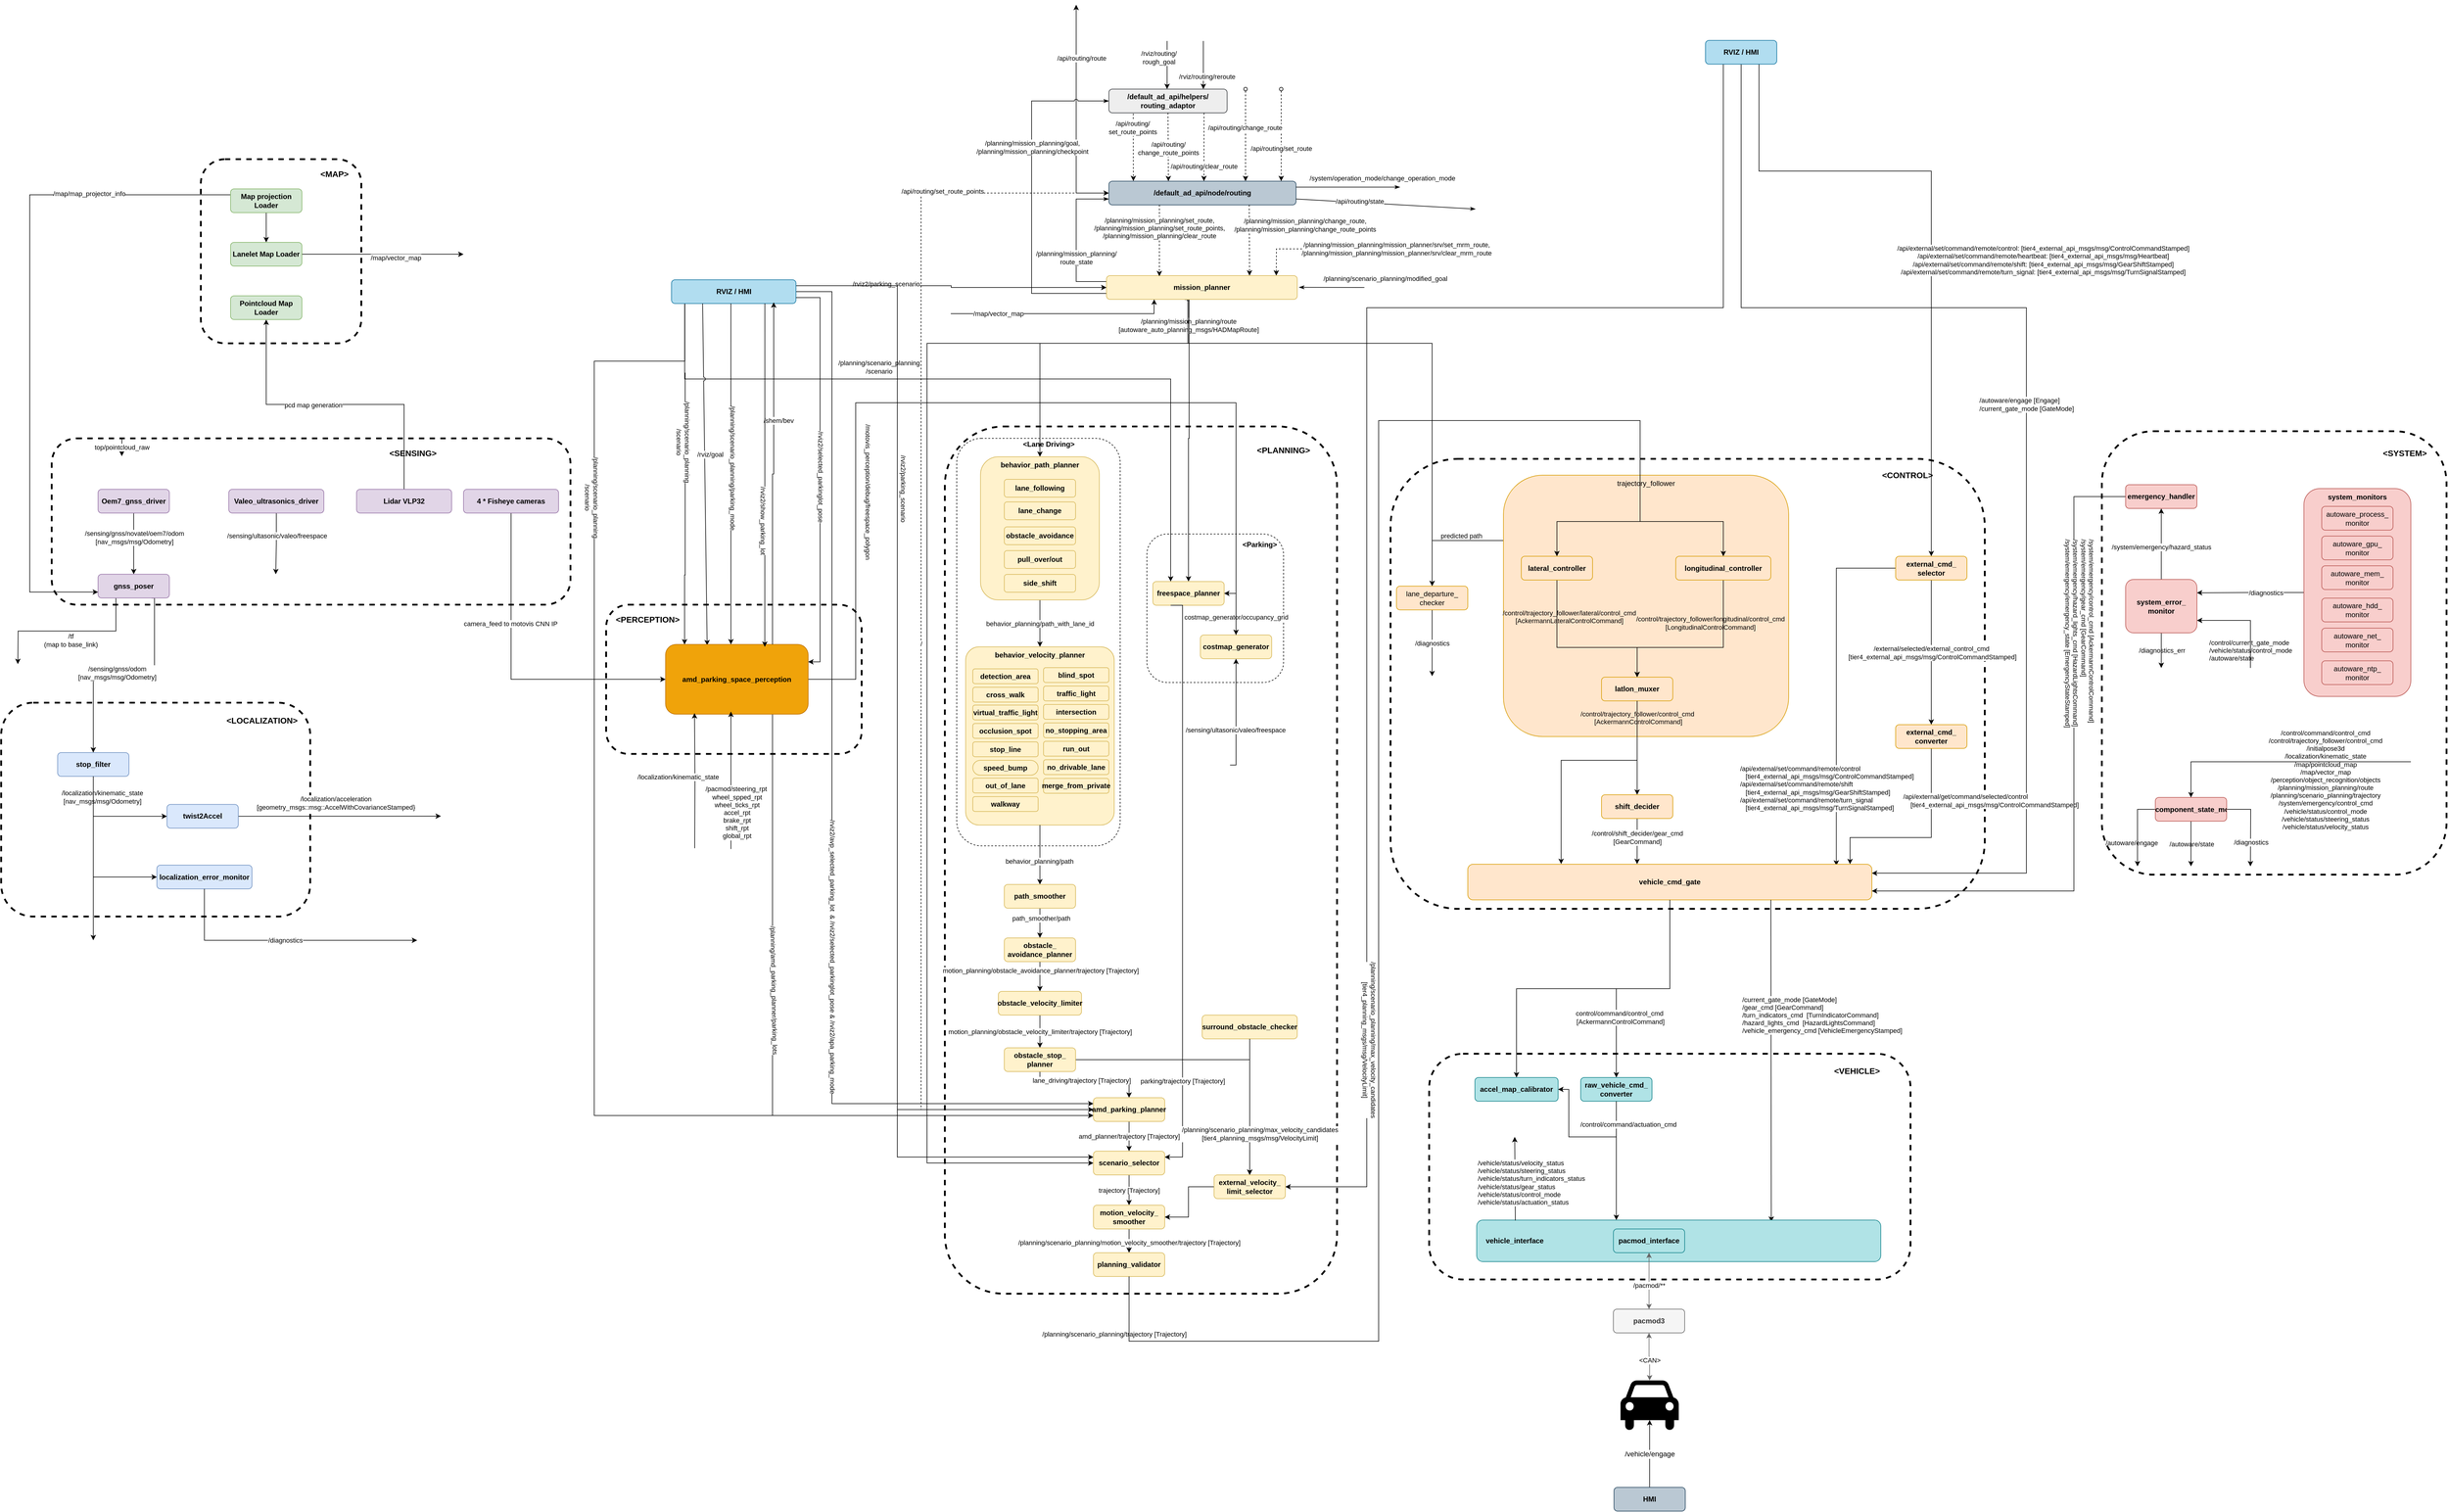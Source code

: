 <mxfile version="28.1.0">
  <diagram name="Page-1" id="m_pMNTR2iwto3QtPRPB2">
    <mxGraphModel dx="2030" dy="1192" grid="1" gridSize="10" guides="1" tooltips="1" connect="1" arrows="1" fold="1" page="1" pageScale="1" pageWidth="850" pageHeight="1100" math="0" shadow="0">
      <root>
        <mxCell id="0" />
        <mxCell id="1" parent="0" />
        <mxCell id="3QsfZB5c9P9I_ioL6Mik-1" style="edgeStyle=orthogonalEdgeStyle;rounded=0;orthogonalLoop=1;jettySize=auto;html=1;exitX=0.432;exitY=1.05;exitDx=0;exitDy=0;entryX=0.5;entryY=0;entryDx=0;entryDy=0;exitPerimeter=0;" edge="1" parent="1" source="3QsfZB5c9P9I_ioL6Mik-112" target="3QsfZB5c9P9I_ioL6Mik-202">
          <mxGeometry relative="1" as="geometry">
            <Array as="points">
              <mxPoint x="2139" y="950" />
              <mxPoint x="1888" y="950" />
            </Array>
          </mxGeometry>
        </mxCell>
        <mxCell id="3QsfZB5c9P9I_ioL6Mik-2" value="" style="rounded=1;whiteSpace=wrap;html=1;dashed=1;fillColor=none;strokeWidth=3;comic=0;" vertex="1" parent="1">
          <mxGeometry x="1728" y="1090" width="660" height="1460" as="geometry" />
        </mxCell>
        <mxCell id="3QsfZB5c9P9I_ioL6Mik-3" value="" style="rounded=1;whiteSpace=wrap;html=1;dashed=1;fillColor=none;strokeWidth=3;comic=0;" vertex="1" parent="1">
          <mxGeometry x="225" y="1110" width="873" height="280" as="geometry" />
        </mxCell>
        <mxCell id="3QsfZB5c9P9I_ioL6Mik-4" value="" style="rounded=1;whiteSpace=wrap;html=1;dashed=1;fillColor=none;strokeWidth=3;comic=0;" vertex="1" parent="1">
          <mxGeometry x="140" y="1555" width="520" height="360" as="geometry" />
        </mxCell>
        <mxCell id="3QsfZB5c9P9I_ioL6Mik-5" value="" style="rounded=1;whiteSpace=wrap;html=1;dashed=1;fillColor=none;strokeWidth=3;comic=0;" vertex="1" parent="1">
          <mxGeometry x="3675" y="1098" width="580" height="746.5" as="geometry" />
        </mxCell>
        <mxCell id="3QsfZB5c9P9I_ioL6Mik-6" value="" style="rounded=1;whiteSpace=wrap;html=1;dashed=1;fillColor=none;strokeWidth=3;comic=0;" vertex="1" parent="1">
          <mxGeometry x="2543" y="2146" width="810" height="380" as="geometry" />
        </mxCell>
        <mxCell id="3QsfZB5c9P9I_ioL6Mik-7" value="" style="rounded=1;whiteSpace=wrap;html=1;dashed=1;fillColor=none;strokeWidth=3;comic=0;" vertex="1" parent="1">
          <mxGeometry x="2478" y="1144.5" width="1000" height="757.5" as="geometry" />
        </mxCell>
        <mxCell id="3QsfZB5c9P9I_ioL6Mik-8" value="" style="rounded=1;whiteSpace=wrap;html=1;dashed=1;fillColor=none;strokeWidth=1;comic=0;" vertex="1" parent="1">
          <mxGeometry x="2068" y="1271" width="230" height="250" as="geometry" />
        </mxCell>
        <mxCell id="3QsfZB5c9P9I_ioL6Mik-9" style="edgeStyle=orthogonalEdgeStyle;rounded=0;orthogonalLoop=1;jettySize=auto;html=1;exitX=0;exitY=0.25;exitDx=0;exitDy=0;entryX=0.5;entryY=0;entryDx=0;entryDy=0;" edge="1" parent="1" source="3QsfZB5c9P9I_ioL6Mik-11" target="3QsfZB5c9P9I_ioL6Mik-236">
          <mxGeometry relative="1" as="geometry">
            <Array as="points">
              <mxPoint x="2548" y="1282" />
            </Array>
          </mxGeometry>
        </mxCell>
        <mxCell id="3QsfZB5c9P9I_ioL6Mik-10" value="predicted path" style="edgeLabel;html=1;align=center;verticalAlign=middle;resizable=0;points=[];" vertex="1" connectable="0" parent="3QsfZB5c9P9I_ioL6Mik-9">
          <mxGeometry x="-0.117" y="6" relative="1" as="geometry">
            <mxPoint x="16" y="-14" as="offset" />
          </mxGeometry>
        </mxCell>
        <mxCell id="3QsfZB5c9P9I_ioL6Mik-11" value="trajectory_follower" style="rounded=1;whiteSpace=wrap;html=1;fillColor=#ffe6cc;strokeColor=#d79b00;verticalAlign=top;" vertex="1" parent="1">
          <mxGeometry x="2668" y="1172" width="480" height="440" as="geometry" />
        </mxCell>
        <mxCell id="3QsfZB5c9P9I_ioL6Mik-12" value="top/pointcloud_raw" style="edgeStyle=elbowEdgeStyle;rounded=0;comic=0;jumpStyle=arc;orthogonalLoop=1;jettySize=auto;elbow=vertical;html=1;exitX=0.5;exitY=1;exitDx=0;exitDy=0;entryX=0.5;entryY=0;entryDx=0;entryDy=0;startArrow=none;startFill=0;endArrow=classic;endFill=1;" edge="1" parent="1">
          <mxGeometry relative="1" as="geometry">
            <mxPoint x="343" y="1140" as="targetPoint" />
            <mxPoint x="343" y="1110.0" as="sourcePoint" />
          </mxGeometry>
        </mxCell>
        <mxCell id="3QsfZB5c9P9I_ioL6Mik-13" style="edgeStyle=orthogonalEdgeStyle;rounded=0;orthogonalLoop=1;jettySize=auto;html=1;exitX=0.5;exitY=1;exitDx=0;exitDy=0;entryX=0.5;entryY=0;entryDx=0;entryDy=0;" edge="1" parent="1" source="3QsfZB5c9P9I_ioL6Mik-15" target="3QsfZB5c9P9I_ioL6Mik-100">
          <mxGeometry relative="1" as="geometry" />
        </mxCell>
        <mxCell id="3QsfZB5c9P9I_ioL6Mik-14" value="/sensing/gnss/novatel/oem7/odom&lt;br style=&quot;border-color: var(--border-color);&quot;&gt;[nav_msgs/msg/Odometry]" style="edgeLabel;html=1;align=center;verticalAlign=middle;resizable=0;points=[];" vertex="1" connectable="0" parent="3QsfZB5c9P9I_ioL6Mik-13">
          <mxGeometry x="-0.214" y="1" relative="1" as="geometry">
            <mxPoint as="offset" />
          </mxGeometry>
        </mxCell>
        <object label="&lt;b&gt;Oem7_gnss_driver&lt;/b&gt;" desc="MGRS座標系への変換" tooltip="gnssのdriverです" id="3QsfZB5c9P9I_ioL6Mik-15">
          <mxCell style="rounded=1;whiteSpace=wrap;html=1;comic=0;strokeColor=#9673a6;fillColor=#e1d5e7;sketch=0;" vertex="1" parent="1">
            <mxGeometry x="303" y="1195.75" width="120" height="40" as="geometry" />
          </mxCell>
        </object>
        <mxCell id="3QsfZB5c9P9I_ioL6Mik-16" value="/tf&lt;br&gt;(map to base_link)" style="edgeStyle=orthogonalEdgeStyle;rounded=0;comic=0;jumpStyle=arc;orthogonalLoop=1;jettySize=auto;html=1;startArrow=none;startFill=0;endArrow=classic;endFill=1;exitX=0.25;exitY=1;exitDx=0;exitDy=0;" edge="1" parent="1" source="3QsfZB5c9P9I_ioL6Mik-100">
          <mxGeometry x="-0.052" y="16" relative="1" as="geometry">
            <mxPoint x="168" y="1490" as="targetPoint" />
            <mxPoint x="353" y="1129" as="sourcePoint" />
            <Array as="points" />
            <mxPoint x="-1" as="offset" />
          </mxGeometry>
        </mxCell>
        <mxCell id="3QsfZB5c9P9I_ioL6Mik-17" value="/localization/kinematic_state&lt;br&gt;[nav_msgs/msg/Odometry]" style="edgeStyle=orthogonalEdgeStyle;rounded=0;orthogonalLoop=1;jettySize=auto;html=1;exitX=0.5;exitY=1;exitDx=0;exitDy=0;comic=0;" edge="1" parent="1" source="3QsfZB5c9P9I_ioL6Mik-19">
          <mxGeometry x="-0.75" y="15" relative="1" as="geometry">
            <mxPoint x="295" y="1955" as="targetPoint" />
            <Array as="points">
              <mxPoint x="295" y="1715" />
            </Array>
            <mxPoint as="offset" />
          </mxGeometry>
        </mxCell>
        <mxCell id="3QsfZB5c9P9I_ioL6Mik-18" style="edgeStyle=orthogonalEdgeStyle;rounded=0;orthogonalLoop=1;jettySize=auto;html=1;exitX=0.5;exitY=1;exitDx=0;exitDy=0;entryX=0;entryY=0.5;entryDx=0;entryDy=0;" edge="1" parent="1" source="3QsfZB5c9P9I_ioL6Mik-19" target="3QsfZB5c9P9I_ioL6Mik-20">
          <mxGeometry relative="1" as="geometry">
            <Array as="points">
              <mxPoint x="295" y="1849" />
            </Array>
          </mxGeometry>
        </mxCell>
        <UserObject label="&lt;b&gt;stop_filter&lt;/b&gt;" tooltip="Overwrite vx=0 and wz=0 when the vehicle wheel speed is zero to indicate the stop condition." link="https://github.com/autowarefoundation/autoware.universe/tree/main/localization/stop_filter#stop_filter" linkTarget="_blank" id="3QsfZB5c9P9I_ioL6Mik-19">
          <mxCell style="rounded=1;whiteSpace=wrap;html=1;comic=0;fillColor=#dae8fc;strokeColor=#6c8ebf;sketch=0;" vertex="1" parent="1">
            <mxGeometry x="235" y="1639" width="120" height="40" as="geometry" />
          </mxCell>
        </UserObject>
        <UserObject label="&lt;b&gt;localization_error_monitor&lt;/b&gt;" tooltip="" link="https://github.com/autowarefoundation/autoware.universe/tree/main/localization/localization_error_monitor#localization_error_monitor" linkTarget="_blank" id="3QsfZB5c9P9I_ioL6Mik-20">
          <mxCell style="rounded=1;whiteSpace=wrap;html=1;comic=0;fillColor=#dae8fc;strokeColor=#6c8ebf;sketch=0;" vertex="1" parent="1">
            <mxGeometry x="402" y="1828.5" width="160" height="40" as="geometry" />
          </mxCell>
        </UserObject>
        <mxCell id="3QsfZB5c9P9I_ioL6Mik-21" value="/diagnostics" style="edgeStyle=orthogonalEdgeStyle;rounded=0;orthogonalLoop=1;jettySize=auto;html=1;exitX=0.5;exitY=1;exitDx=0;exitDy=0;comic=0;" edge="1" parent="1" source="3QsfZB5c9P9I_ioL6Mik-20">
          <mxGeometry relative="1" as="geometry">
            <mxPoint x="840" y="1955" as="targetPoint" />
            <mxPoint x="292" y="2075" as="sourcePoint" />
            <mxPoint as="offset" />
            <Array as="points">
              <mxPoint x="600" y="1955" />
              <mxPoint x="840" y="1955" />
            </Array>
          </mxGeometry>
        </mxCell>
        <mxCell id="3QsfZB5c9P9I_ioL6Mik-22" value="/sensing/gnss/odom&lt;br&gt;[nav_msgs/msg/Odometry]" style="edgeStyle=orthogonalEdgeStyle;rounded=0;comic=0;jumpStyle=arc;orthogonalLoop=1;jettySize=auto;html=1;startArrow=none;startFill=0;endArrow=classic;endFill=1;entryX=0.5;entryY=0;entryDx=0;entryDy=0;exitX=0.75;exitY=1;exitDx=0;exitDy=0;" edge="1" parent="1" source="3QsfZB5c9P9I_ioL6Mik-100" target="3QsfZB5c9P9I_ioL6Mik-19">
          <mxGeometry x="0.027" y="5" relative="1" as="geometry">
            <mxPoint x="483" y="1549" as="targetPoint" />
            <mxPoint x="393" y="1119" as="sourcePoint" />
            <Array as="points">
              <mxPoint x="398" y="1379" />
              <mxPoint x="398" y="1500" />
              <mxPoint x="295" y="1500" />
            </Array>
            <mxPoint as="offset" />
          </mxGeometry>
        </mxCell>
        <mxCell id="3QsfZB5c9P9I_ioL6Mik-23" value="&lt;b&gt;&amp;lt;Parking&amp;gt;&lt;/b&gt;" style="text;html=1;strokeColor=none;fillColor=none;align=center;verticalAlign=middle;whiteSpace=wrap;rounded=0;dashed=1;comic=0;" vertex="1" parent="1">
          <mxGeometry x="2218" y="1279" width="80" height="20" as="geometry" />
        </mxCell>
        <UserObject label="&lt;b&gt;costmap_generator&lt;/b&gt;" tooltip="障害物点群や地図の走行可能エリアの情報から、駐車プランナー用のコストマップを生成する。" link="https://github.com/autowarefoundation/autoware.universe/tree/main/planning/costmap_generator#costmap_generator" linkTarget="_blank" id="3QsfZB5c9P9I_ioL6Mik-24">
          <mxCell style="rounded=1;whiteSpace=wrap;html=1;comic=0;fillColor=#fff2cc;strokeColor=#d6b656;sketch=0;shadow=0;" vertex="1" parent="1">
            <mxGeometry x="2158" y="1441" width="120" height="40" as="geometry" />
          </mxCell>
        </UserObject>
        <mxCell id="3QsfZB5c9P9I_ioL6Mik-25" value="/planning/mission_planning/route&lt;br&gt;[autoware_auto_planning_msgs/HADMapRoute]" style="edgeStyle=orthogonalEdgeStyle;rounded=0;comic=0;orthogonalLoop=1;jettySize=auto;html=1;entryX=0.5;entryY=0;entryDx=0;entryDy=0;startArrow=none;startFill=0;jumpStyle=none;" edge="1" parent="1" source="3QsfZB5c9P9I_ioL6Mik-112" target="3QsfZB5c9P9I_ioL6Mik-26">
          <mxGeometry x="-0.815" y="-1" relative="1" as="geometry">
            <Array as="points">
              <mxPoint x="2139" y="1110" />
              <mxPoint x="2138" y="1110" />
            </Array>
            <mxPoint as="offset" />
            <mxPoint x="2138" y="960" as="sourcePoint" />
          </mxGeometry>
        </mxCell>
        <UserObject label="&lt;b&gt;freespace_planner&lt;/b&gt;" tooltip="コストマップとゴールから、自車の走行ルートを計算する。いまはHA*を使ってる。" link="https://github.com/autowarefoundation/autoware.universe/tree/main/planning/freespace_planner#the-freespace_planner" linkTarget="_blank" id="3QsfZB5c9P9I_ioL6Mik-26">
          <mxCell style="rounded=1;whiteSpace=wrap;html=1;comic=0;fillColor=#fff2cc;strokeColor=#d6b656;sketch=0;shadow=0;" vertex="1" parent="1">
            <mxGeometry x="2078" y="1351" width="120" height="40" as="geometry" />
          </mxCell>
        </UserObject>
        <mxCell id="3QsfZB5c9P9I_ioL6Mik-27" value="costmap_generator/occupancy_grid" style="edgeStyle=orthogonalEdgeStyle;rounded=0;comic=0;orthogonalLoop=1;jettySize=auto;html=1;startArrow=none;startFill=0;orthogonal=1;entryX=1;entryY=0.5;entryDx=0;entryDy=0;exitX=0.5;exitY=0;exitDx=0;exitDy=0;" edge="1" parent="1" source="3QsfZB5c9P9I_ioL6Mik-24" target="3QsfZB5c9P9I_ioL6Mik-26">
          <mxGeometry x="-0.333" relative="1" as="geometry">
            <mxPoint x="2188" y="1446" as="sourcePoint" />
            <mxPoint as="offset" />
          </mxGeometry>
        </mxCell>
        <mxCell id="3QsfZB5c9P9I_ioL6Mik-28" value="&lt;span style=&quot;color: rgb(0, 0, 0); font-family: helvetica; font-size: 11px; font-style: normal; font-weight: 400; letter-spacing: normal; text-align: center; text-indent: 0px; text-transform: none; word-spacing: 0px; background-color: rgb(255, 255, 255); display: inline; float: none;&quot;&gt;parking/trajectory [Trajectory]&lt;/span&gt;" style="edgeStyle=orthogonalEdgeStyle;rounded=0;orthogonalLoop=1;jettySize=auto;html=1;entryX=1;entryY=0.25;entryDx=0;entryDy=0;" edge="1" parent="1" target="3QsfZB5c9P9I_ioL6Mik-195">
          <mxGeometry x="0.676" relative="1" as="geometry">
            <mxPoint x="2138" y="1601" as="targetPoint" />
            <Array as="points">
              <mxPoint x="2128" y="1391" />
              <mxPoint x="2128" y="2320" />
            </Array>
            <mxPoint as="offset" />
            <mxPoint x="2108" y="1391" as="sourcePoint" />
          </mxGeometry>
        </mxCell>
        <mxCell id="3QsfZB5c9P9I_ioL6Mik-29" value="/diagnostics" style="edgeStyle=orthogonalEdgeStyle;rounded=0;orthogonalLoop=1;jettySize=auto;html=1;entryX=1;entryY=0.25;entryDx=0;entryDy=0;comic=0;" edge="1" parent="1" source="3QsfZB5c9P9I_ioL6Mik-67" target="3QsfZB5c9P9I_ioL6Mik-75">
          <mxGeometry x="-0.289" relative="1" as="geometry">
            <mxPoint as="offset" />
          </mxGeometry>
        </mxCell>
        <mxCell id="3QsfZB5c9P9I_ioL6Mik-30" value="&lt;div style=&quot;text-align: left&quot;&gt;/autoware/engage&amp;nbsp;[Engage]&lt;/div&gt;&lt;div style=&quot;text-align: left&quot;&gt;/current_gate_mode [GateMode]&lt;/div&gt;" style="edgeStyle=orthogonalEdgeStyle;rounded=0;comic=0;sketch=0;jumpStyle=arc;orthogonalLoop=1;jettySize=auto;html=1;exitX=1;exitY=0.25;exitDx=0;exitDy=0;endArrow=none;endFill=0;startArrow=classic;startFill=1;entryX=0.5;entryY=1;entryDx=0;entryDy=0;" edge="1" parent="1" source="3QsfZB5c9P9I_ioL6Mik-51" target="3QsfZB5c9P9I_ioL6Mik-85">
          <mxGeometry x="-0.001" relative="1" as="geometry">
            <mxPoint x="3008" y="2175" as="targetPoint" />
            <mxPoint y="1" as="offset" />
            <Array as="points">
              <mxPoint x="3548" y="1842" />
              <mxPoint x="3548" y="890" />
              <mxPoint x="3068" y="890" />
            </Array>
          </mxGeometry>
        </mxCell>
        <mxCell id="3QsfZB5c9P9I_ioL6Mik-31" style="edgeStyle=orthogonalEdgeStyle;rounded=0;orthogonalLoop=1;jettySize=auto;html=1;entryX=0.5;entryY=0;entryDx=0;entryDy=0;exitX=0.75;exitY=1;exitDx=0;exitDy=0;" edge="1" parent="1" source="3QsfZB5c9P9I_ioL6Mik-85" target="3QsfZB5c9P9I_ioL6Mik-58">
          <mxGeometry relative="1" as="geometry">
            <mxPoint x="3008" y="1540" as="sourcePoint" />
            <Array as="points">
              <mxPoint x="3098" y="660" />
              <mxPoint x="3388" y="660" />
            </Array>
          </mxGeometry>
        </mxCell>
        <mxCell id="3QsfZB5c9P9I_ioL6Mik-32" value="&lt;span style=&quot;text-align: left&quot;&gt;/api/external/set/command/remote/control: [tier4_external_api_msgs/msg/ControlCommandStamped]&lt;/span&gt;&lt;br style=&quot;text-align: left&quot;&gt;&lt;span style=&quot;text-align: left&quot;&gt;/api/external/set/command/remote/heartbeat: [tier4_external_api_msgs/msg/Heartbeat]&lt;/span&gt;&lt;br style=&quot;text-align: left&quot;&gt;&lt;span style=&quot;text-align: left&quot;&gt;/api/external/set/command/remote/shift: [tier4_external_api_msgs/msg/GearShiftStamped]&lt;/span&gt;&lt;br style=&quot;text-align: left&quot;&gt;&lt;span style=&quot;text-align: left&quot;&gt;/api/external/set/command/remote/turn_signal: [tier4_external_api_msgs/msg/TurnSignalStamped]&lt;/span&gt;" style="edgeLabel;html=1;align=center;verticalAlign=middle;resizable=0;points=[];fontSize=11;fontColor=default;rotation=0;" vertex="1" connectable="0" parent="3QsfZB5c9P9I_ioL6Mik-31">
          <mxGeometry x="-0.257" y="-1" relative="1" as="geometry">
            <mxPoint x="242" y="149" as="offset" />
          </mxGeometry>
        </mxCell>
        <mxCell id="3QsfZB5c9P9I_ioL6Mik-33" style="edgeStyle=orthogonalEdgeStyle;rounded=0;orthogonalLoop=1;jettySize=auto;html=1;exitX=0.5;exitY=1;exitDx=0;exitDy=0;entryX=0.5;entryY=0;entryDx=0;entryDy=0;labelBackgroundColor=none;fontColor=default;" edge="1" parent="1" source="3QsfZB5c9P9I_ioL6Mik-44" target="3QsfZB5c9P9I_ioL6Mik-55">
          <mxGeometry relative="1" as="geometry" />
        </mxCell>
        <mxCell id="3QsfZB5c9P9I_ioL6Mik-34" value="&lt;b&gt;accel_map_calibrator&lt;/b&gt;" style="rounded=1;whiteSpace=wrap;html=1;fillColor=#b0e3e6;strokeColor=#0e8088;" vertex="1" parent="1">
          <mxGeometry x="2620" y="2186" width="140" height="40" as="geometry" />
        </mxCell>
        <mxCell id="3QsfZB5c9P9I_ioL6Mik-35" style="edgeStyle=orthogonalEdgeStyle;rounded=0;orthogonalLoop=1;jettySize=auto;html=1;entryX=1;entryY=0.5;entryDx=0;entryDy=0;labelBackgroundColor=none;fontColor=default;exitX=0.5;exitY=1;exitDx=0;exitDy=0;" edge="1" parent="1" source="3QsfZB5c9P9I_ioL6Mik-61" target="3QsfZB5c9P9I_ioL6Mik-34">
          <mxGeometry relative="1" as="geometry">
            <Array as="points">
              <mxPoint x="2858" y="2286" />
              <mxPoint x="2778" y="2286" />
              <mxPoint x="2778" y="2206" />
            </Array>
          </mxGeometry>
        </mxCell>
        <mxCell id="3QsfZB5c9P9I_ioL6Mik-36" style="edgeStyle=orthogonalEdgeStyle;rounded=0;orthogonalLoop=1;jettySize=auto;html=1;entryX=0.912;entryY=0.039;entryDx=0;entryDy=0;entryPerimeter=0;labelBackgroundColor=default;fontColor=default;" edge="1" parent="1" source="3QsfZB5c9P9I_ioL6Mik-58" target="3QsfZB5c9P9I_ioL6Mik-51">
          <mxGeometry relative="1" as="geometry">
            <Array as="points">
              <mxPoint x="3228" y="1329" />
            </Array>
          </mxGeometry>
        </mxCell>
        <mxCell id="3QsfZB5c9P9I_ioL6Mik-37" value="&lt;div style=&quot;text-align: left&quot;&gt;&lt;font style=&quot;font-size: 11px&quot;&gt;/api/external/set/command/remote/control&amp;nbsp;&lt;br&gt;&lt;/font&gt;&lt;/div&gt;&lt;div style=&quot;text-align: left&quot;&gt;&lt;font style=&quot;font-size: 11px&quot;&gt;&amp;nbsp; &amp;nbsp;[tier4_external_api_msgs/msg/ControlCommandStamped]&lt;/font&gt;&lt;/div&gt;&lt;div style=&quot;text-align: left&quot;&gt;&lt;font style=&quot;font-size: 11px&quot;&gt;/api/external/set/command/remote/shift&lt;/font&gt;&lt;/div&gt;&lt;div style=&quot;text-align: left&quot;&gt;&lt;font style=&quot;font-size: 11px&quot;&gt;&amp;nbsp; &amp;nbsp;[tier4_external_api_msgs/msg/GearShiftStamped]&lt;/font&gt;&lt;/div&gt;&lt;div style=&quot;text-align: left&quot;&gt;&lt;font style=&quot;font-size: 11px&quot;&gt;/api/external/set/command/remote/turn_signal&lt;/font&gt;&lt;/div&gt;&lt;div style=&quot;text-align: left&quot;&gt;&lt;font style=&quot;font-size: 11px&quot;&gt;&amp;nbsp; &amp;nbsp;[tier4_external_api_msgs/msg/TurnSignalStamped]&lt;/font&gt;&lt;/div&gt;" style="edgeLabel;html=1;align=center;verticalAlign=middle;resizable=0;points=[];fontColor=default;labelBackgroundColor=#FFFFFF;" vertex="1" connectable="0" parent="3QsfZB5c9P9I_ioL6Mik-36">
          <mxGeometry x="0.069" y="3" relative="1" as="geometry">
            <mxPoint x="-19" y="149" as="offset" />
          </mxGeometry>
        </mxCell>
        <mxCell id="3QsfZB5c9P9I_ioL6Mik-38" style="edgeStyle=orthogonalEdgeStyle;rounded=0;orthogonalLoop=1;jettySize=auto;html=1;labelBackgroundColor=default;fontColor=default;entryX=0.946;entryY=-0.002;entryDx=0;entryDy=0;entryPerimeter=0;" edge="1" parent="1" source="3QsfZB5c9P9I_ioL6Mik-56" target="3QsfZB5c9P9I_ioL6Mik-51">
          <mxGeometry relative="1" as="geometry">
            <mxPoint x="3348" y="1822" as="targetPoint" />
            <Array as="points">
              <mxPoint x="3388" y="1782" />
              <mxPoint x="3251" y="1782" />
            </Array>
          </mxGeometry>
        </mxCell>
        <mxCell id="3QsfZB5c9P9I_ioL6Mik-39" value="&lt;div style=&quot;text-align: left&quot;&gt;/api/external/get/command/selected/control&lt;/div&gt;&amp;nbsp; &amp;nbsp; [tier4_external_api_msgs/msg/ControlCommandStamped]" style="edgeLabel;html=1;align=center;verticalAlign=middle;resizable=0;points=[];fontColor=default;" vertex="1" connectable="0" parent="3QsfZB5c9P9I_ioL6Mik-38">
          <mxGeometry x="0.017" y="6" relative="1" as="geometry">
            <mxPoint x="118" y="-68" as="offset" />
          </mxGeometry>
        </mxCell>
        <mxCell id="3QsfZB5c9P9I_ioL6Mik-40" value="/vehicle/engage" style="edgeStyle=orthogonalEdgeStyle;rounded=0;orthogonalLoop=1;jettySize=auto;html=1;exitX=0.5;exitY=0;exitDx=0;exitDy=0;entryX=0.5;entryY=0.775;entryDx=0;entryDy=0;entryPerimeter=0;fontSize=12;fontColor=#000000;" edge="1" parent="1" source="3QsfZB5c9P9I_ioL6Mik-41" target="3QsfZB5c9P9I_ioL6Mik-87">
          <mxGeometry relative="1" as="geometry" />
        </mxCell>
        <mxCell id="3QsfZB5c9P9I_ioL6Mik-41" value="&lt;b&gt;HMI&lt;/b&gt;" style="rounded=1;whiteSpace=wrap;html=1;fillColor=#bac8d3;strokeColor=#23445d;" vertex="1" parent="1">
          <mxGeometry x="2854" y="2876" width="120" height="40" as="geometry" />
        </mxCell>
        <mxCell id="3QsfZB5c9P9I_ioL6Mik-42" value="&lt;div style=&quot;text-align: left&quot;&gt;&lt;span&gt;/control/current_gate_mode&lt;/span&gt;&lt;/div&gt;&lt;div style=&quot;text-align: left&quot;&gt;&lt;span&gt;/vehicle/status/control_mode&lt;/span&gt;&lt;/div&gt;&lt;div style=&quot;text-align: left&quot;&gt;&lt;span&gt;/autoware/state&lt;/span&gt;&lt;/div&gt;" style="endArrow=classic;html=1;rounded=0;labelBackgroundColor=none;jumpStyle=arc;" edge="1" parent="1">
          <mxGeometry x="-0.652" width="50" height="50" relative="1" as="geometry">
            <mxPoint x="3925" y="1496.5" as="sourcePoint" />
            <mxPoint x="3835" y="1416.5" as="targetPoint" />
            <Array as="points">
              <mxPoint x="3925" y="1416.5" />
            </Array>
            <mxPoint as="offset" />
          </mxGeometry>
        </mxCell>
        <mxCell id="3QsfZB5c9P9I_ioL6Mik-43" value="/diagnostics_err" style="edgeStyle=orthogonalEdgeStyle;rounded=0;jumpStyle=arc;orthogonalLoop=1;jettySize=auto;html=1;labelBackgroundColor=none;" edge="1" parent="1" source="3QsfZB5c9P9I_ioL6Mik-75">
          <mxGeometry relative="1" as="geometry">
            <mxPoint x="3775" y="1496.5" as="targetPoint" />
          </mxGeometry>
        </mxCell>
        <UserObject label="&lt;b&gt;latlon_muxer&lt;/b&gt;" link="https://github.com/autowarefoundation/autoware.universe/blob/main/control/trajectory_follower_nodes/design/trajectory_follower-design.md#trajectory-follower-nodes" tooltip="縦横を分けて計算された制御コマンドを統合して出力します" linkTarget="_blank" id="3QsfZB5c9P9I_ioL6Mik-44">
          <mxCell style="rounded=1;whiteSpace=wrap;html=1;comic=0;fillColor=#ffe6cc;strokeColor=#d79b00;sketch=0;glass=0;shadow=0;" vertex="1" parent="1">
            <mxGeometry x="2833" y="1512" width="120" height="40" as="geometry" />
          </mxCell>
        </UserObject>
        <mxCell id="3QsfZB5c9P9I_ioL6Mik-45" value="&lt;div&gt;&amp;nbsp;/control/trajectory_follower/lateral/control_cmd&lt;/div&gt;&lt;div&gt;&amp;nbsp;[AckermannLateralControlCommand]&lt;/div&gt;&lt;div&gt;&lt;br&gt;&lt;/div&gt;" style="edgeStyle=orthogonalEdgeStyle;rounded=0;comic=0;orthogonalLoop=1;jettySize=auto;html=1;entryX=0.5;entryY=0;entryDx=0;entryDy=0;labelBackgroundColor=none;" edge="1" parent="1" source="3QsfZB5c9P9I_ioL6Mik-48" target="3QsfZB5c9P9I_ioL6Mik-44">
          <mxGeometry x="-0.54" y="19" relative="1" as="geometry">
            <Array as="points">
              <mxPoint x="2758" y="1462" />
              <mxPoint x="2893" y="1462" />
              <mxPoint x="2893" y="1495" />
            </Array>
            <mxPoint as="offset" />
          </mxGeometry>
        </mxCell>
        <mxCell id="3QsfZB5c9P9I_ioL6Mik-46" value="/control/trajectory_follower/longitudinal/control_cmd&lt;br&gt;[LongitudinalControlCommand]" style="edgeStyle=orthogonalEdgeStyle;rounded=0;comic=0;orthogonalLoop=1;jettySize=auto;html=1;entryX=0.5;entryY=0;entryDx=0;entryDy=0;labelBackgroundColor=none;startArrow=none;exitX=0.5;exitY=1;exitDx=0;exitDy=0;" edge="1" parent="1" source="3QsfZB5c9P9I_ioL6Mik-49" target="3QsfZB5c9P9I_ioL6Mik-44">
          <mxGeometry x="-0.534" y="-22" relative="1" as="geometry">
            <mxPoint x="3088" y="1632" as="targetPoint" />
            <Array as="points">
              <mxPoint x="3038" y="1462" />
              <mxPoint x="2893" y="1462" />
              <mxPoint x="2893" y="1495" />
            </Array>
            <mxPoint as="offset" />
            <mxPoint x="3017" y="1522" as="sourcePoint" />
          </mxGeometry>
        </mxCell>
        <mxCell id="3QsfZB5c9P9I_ioL6Mik-47" value="&lt;div&gt;/control/trajectory_follower/control_cmd&lt;/div&gt;&lt;div&gt;&amp;nbsp;[AckermannControlCommand]&lt;/div&gt;&lt;div&gt;&lt;br&gt;&lt;/div&gt;" style="edgeStyle=orthogonalEdgeStyle;rounded=0;comic=0;orthogonalLoop=1;jettySize=auto;html=1;entryX=0.231;entryY=-0.007;entryDx=0;entryDy=0;entryPerimeter=0;exitX=0.5;exitY=1;exitDx=0;exitDy=0;fillColor=none;fontColor=default;labelBackgroundColor=none;" edge="1" parent="1" source="3QsfZB5c9P9I_ioL6Mik-44" target="3QsfZB5c9P9I_ioL6Mik-51">
          <mxGeometry x="-0.825" relative="1" as="geometry">
            <mxPoint x="2939" y="1692" as="sourcePoint" />
            <mxPoint x="2939" y="1762" as="targetPoint" />
            <mxPoint as="offset" />
            <Array as="points">
              <mxPoint x="2893" y="1652" />
              <mxPoint x="2765" y="1652" />
            </Array>
          </mxGeometry>
        </mxCell>
        <UserObject label="&lt;b&gt;lateral_controller&lt;/b&gt;" link="https://github.com/autowarefoundation/autoware.universe/blob/main/control/trajectory_follower_nodes/design/trajectory_follower-design.md#trajectory-follower-nodes" tooltip="経路追従のための目標ステア角とステア角速度を計算します。目標速度と加速度は経路に埋め込まれた値をそのまま出力します。" linkTarget="_blank" id="3QsfZB5c9P9I_ioL6Mik-48">
          <mxCell style="rounded=1;whiteSpace=wrap;html=1;comic=0;fillColor=#ffe6cc;strokeColor=#d79b00;sketch=0;glass=0;shadow=0;" vertex="1" parent="1">
            <mxGeometry x="2698" y="1308.5" width="120" height="40" as="geometry" />
          </mxCell>
        </UserObject>
        <UserObject label="&lt;b&gt;longitudinal_controller&lt;/b&gt;" link="https://github.com/autowarefoundation/autoware.universe/blob/main/control/trajectory_follower_nodes/design/trajectory_follower-design.md#trajectory-follower-nodes" tooltip="経路の目標速度に沿うための目標加速度を計算します。遅延補正や停止時のブレーキ抜き操作も行います。" linkTarget="_blank" id="3QsfZB5c9P9I_ioL6Mik-49">
          <mxCell style="rounded=1;whiteSpace=wrap;html=1;comic=0;fillColor=#ffe6cc;strokeColor=#d79b00;sketch=0;glass=0;shadow=0;" vertex="1" parent="1">
            <mxGeometry x="2958" y="1308.5" width="160" height="40" as="geometry" />
          </mxCell>
        </UserObject>
        <mxCell id="3QsfZB5c9P9I_ioL6Mik-50" style="edgeStyle=orthogonalEdgeStyle;rounded=0;orthogonalLoop=1;jettySize=auto;html=1;exitX=0.5;exitY=1;exitDx=0;exitDy=0;entryX=0.5;entryY=0;entryDx=0;entryDy=0;" edge="1" parent="1" source="3QsfZB5c9P9I_ioL6Mik-51" target="3QsfZB5c9P9I_ioL6Mik-34">
          <mxGeometry relative="1" as="geometry" />
        </mxCell>
        <UserObject label="&lt;b&gt;vehicle_cmd_gate&lt;/b&gt;" link="https://github.com/autowarefoundation/autoware.universe/tree/main/control/vehicle_cmd_gate#vehicle_cmd_gate" tooltip="指示モードに応じて、複数のコマンドの中から後段に渡すコマンドを選択します。" linkTarget="_blank" id="3QsfZB5c9P9I_ioL6Mik-51">
          <mxCell style="rounded=1;whiteSpace=wrap;html=1;comic=0;fillColor=#ffe6cc;strokeColor=#d79b00;sketch=0;glass=0;shadow=0;" vertex="1" parent="1">
            <mxGeometry x="2608" y="1827" width="680" height="60" as="geometry" />
          </mxCell>
        </UserObject>
        <mxCell id="3QsfZB5c9P9I_ioL6Mik-52" value="" style="edgeStyle=orthogonalEdgeStyle;rounded=0;comic=0;orthogonalLoop=1;jettySize=auto;html=1;entryX=0.5;entryY=0;entryDx=0;entryDy=0;" edge="1" parent="1" source="3QsfZB5c9P9I_ioL6Mik-51" target="3QsfZB5c9P9I_ioL6Mik-61">
          <mxGeometry relative="1" as="geometry">
            <mxPoint x="2858" y="1870" as="sourcePoint" />
            <mxPoint x="3025" y="2475" as="targetPoint" />
            <Array as="points" />
          </mxGeometry>
        </mxCell>
        <mxCell id="3QsfZB5c9P9I_ioL6Mik-53" value="control/command/control_cmd&lt;br&gt;&amp;nbsp;[AckermannControlCommand]" style="edgeLabel;html=1;align=center;verticalAlign=middle;resizable=0;points=[];comic=0;" vertex="1" connectable="0" parent="3QsfZB5c9P9I_ioL6Mik-52">
          <mxGeometry x="0.711" relative="1" as="geometry">
            <mxPoint x="5" y="-45" as="offset" />
          </mxGeometry>
        </mxCell>
        <mxCell id="3QsfZB5c9P9I_ioL6Mik-54" value="/control/shift_decider/gear_cmd&lt;br&gt;[GearCommand]" style="edgeStyle=orthogonalEdgeStyle;rounded=0;comic=0;orthogonalLoop=1;jettySize=auto;html=1;exitX=0.5;exitY=1;exitDx=0;exitDy=0;entryX=0.419;entryY=-0.005;entryDx=0;entryDy=0;entryPerimeter=0;" edge="1" parent="1" source="3QsfZB5c9P9I_ioL6Mik-55" target="3QsfZB5c9P9I_ioL6Mik-51">
          <mxGeometry x="-0.166" relative="1" as="geometry">
            <Array as="points">
              <mxPoint x="2893" y="1782" />
              <mxPoint x="2893" y="1782" />
            </Array>
            <mxPoint x="2948" y="1832" as="targetPoint" />
            <mxPoint as="offset" />
          </mxGeometry>
        </mxCell>
        <UserObject label="&lt;b&gt;shift_decider&lt;/b&gt;" link="https://github.com/autowarefoundation/autoware.universe/tree/main/control/shift_decider#shift-decider" tooltip="制御出力に応じてギア変更のコマンドを出力します" linkTarget="_blank" id="3QsfZB5c9P9I_ioL6Mik-55">
          <mxCell style="rounded=1;whiteSpace=wrap;html=1;comic=0;fillColor=#ffe6cc;strokeColor=#d79b00;sketch=0;glass=0;shadow=0;" vertex="1" parent="1">
            <mxGeometry x="2833" y="1710" width="120" height="40" as="geometry" />
          </mxCell>
        </UserObject>
        <UserObject label="&lt;b&gt;external_cmd_&lt;/b&gt;&lt;br&gt;&lt;b&gt;converter&lt;/b&gt;" link="https://github.com/autowarefoundation/autoware.universe/tree/main/vehicle/external_cmd_converter#external_cmd_converter" tooltip="遠隔から来たコマンド（アクセル/ブレーキ）を目標速度/加速度の信号に変換します" linkTarget="_blank" id="3QsfZB5c9P9I_ioL6Mik-56">
          <mxCell style="rounded=1;whiteSpace=wrap;html=1;comic=0;fillColor=#ffe6cc;strokeColor=#d79b00;sketch=0;glass=0;shadow=0;" vertex="1" parent="1">
            <mxGeometry x="3328" y="1592" width="120" height="40" as="geometry" />
          </mxCell>
        </UserObject>
        <mxCell id="3QsfZB5c9P9I_ioL6Mik-57" value="/external/selected/external_control_cmd&lt;br&gt;&amp;nbsp;[tier4_external_api_msgs/msg/ControlCommandStamped]" style="edgeStyle=orthogonalEdgeStyle;rounded=0;comic=0;orthogonalLoop=1;jettySize=auto;html=1;entryX=0.5;entryY=0;entryDx=0;entryDy=0;exitX=0.5;exitY=1;exitDx=0;exitDy=0;" edge="1" parent="1" source="3QsfZB5c9P9I_ioL6Mik-58" target="3QsfZB5c9P9I_ioL6Mik-56">
          <mxGeometry relative="1" as="geometry">
            <mxPoint x="3869" y="1872" as="targetPoint" />
            <Array as="points">
              <mxPoint x="3388" y="1572" />
              <mxPoint x="3388" y="1572" />
            </Array>
          </mxGeometry>
        </mxCell>
        <UserObject label="&lt;b&gt;external_cmd_&lt;br&gt;selector&lt;/b&gt;" link="https://github.com/autowarefoundation/autoware.universe/tree/main/control/external_cmd_selector#external_cmd_selector" linkTarget="_blank" id="3QsfZB5c9P9I_ioL6Mik-58">
          <mxCell style="rounded=1;whiteSpace=wrap;html=1;comic=0;fillColor=#ffe6cc;strokeColor=#d79b00;sketch=0;glass=0;shadow=0;" vertex="1" parent="1">
            <mxGeometry x="3328" y="1308.5" width="120" height="40" as="geometry" />
          </mxCell>
        </UserObject>
        <mxCell id="3QsfZB5c9P9I_ioL6Mik-59" value="/current_gate_mode&amp;nbsp;[GateMode]&lt;div&gt;/gear_cmd [GearCommand]&lt;/div&gt;&lt;div&gt;/turn_indicators_cmd&amp;nbsp; [TurnIndicatorCommand]&lt;/div&gt;&lt;div&gt;&lt;div&gt;/hazard_lights_cmd&amp;nbsp; [HazardLightsCommand]&lt;/div&gt;&lt;/div&gt;&lt;div&gt;/vehicle_emergency_cmd [VehicleEmergencyStamped]&lt;/div&gt;" style="rounded=0;comic=0;orthogonalLoop=1;jettySize=auto;html=1;entryX=0.729;entryY=0.042;entryDx=0;entryDy=0;align=left;labelBackgroundColor=default;exitX=0.75;exitY=1;exitDx=0;exitDy=0;entryPerimeter=0;" edge="1" parent="1" source="3QsfZB5c9P9I_ioL6Mik-51" target="3QsfZB5c9P9I_ioL6Mik-60">
          <mxGeometry x="-0.288" y="-50" relative="1" as="geometry">
            <mxPoint y="1" as="offset" />
            <mxPoint x="3088.92" y="2304.02" as="targetPoint" />
            <mxPoint x="3090.833" y="1960" as="sourcePoint" />
          </mxGeometry>
        </mxCell>
        <object label="&lt;b&gt;&amp;nbsp; &amp;nbsp; vehicle_interface&lt;/b&gt;" tooltip="Autowareと車両のinterfaceです。データの変換が主なタスクです。" id="3QsfZB5c9P9I_ioL6Mik-60">
          <mxCell style="rounded=1;whiteSpace=wrap;html=1;fillColor=#b0e3e6;strokeColor=#0e8088;align=left;comic=0;sketch=0;" vertex="1" parent="1">
            <mxGeometry x="2623" y="2426" width="680" height="70" as="geometry" />
          </mxCell>
        </object>
        <UserObject label="&lt;b&gt;raw_vehicle_cmd_&lt;/b&gt;&lt;br&gt;&lt;b&gt;converter&lt;/b&gt;" link="https://github.com/autowarefoundation/autoware.universe/tree/main/vehicle/raw_vehicle_cmd_converter#raw_vehicle_cmd_converter" tooltip="速度・加速度の目標値を、車両特有の制御信号（アクセル/ブレーキ等）に変換します" linkTarget="_blank" id="3QsfZB5c9P9I_ioL6Mik-61">
          <mxCell style="rounded=1;whiteSpace=wrap;html=1;comic=0;fillColor=#b0e3e6;strokeColor=#0e8088;sketch=0;" vertex="1" parent="1">
            <mxGeometry x="2798" y="2186" width="120" height="40" as="geometry" />
          </mxCell>
        </UserObject>
        <mxCell id="3QsfZB5c9P9I_ioL6Mik-62" value="/control/command/actuation_cmd" style="edgeStyle=orthogonalEdgeStyle;rounded=0;comic=0;orthogonalLoop=1;jettySize=auto;html=1;exitX=0.5;exitY=1;exitDx=0;exitDy=0;" edge="1" parent="1" source="3QsfZB5c9P9I_ioL6Mik-61">
          <mxGeometry x="-0.615" y="20" relative="1" as="geometry">
            <mxPoint x="2858" y="2426" as="targetPoint" />
            <mxPoint as="offset" />
            <Array as="points">
              <mxPoint x="2858" y="2326" />
              <mxPoint x="2858" y="2326" />
            </Array>
          </mxGeometry>
        </mxCell>
        <UserObject label="&lt;b&gt;pacmod_interface&lt;/b&gt;" link="https://github.com/tier4/pacmod_interface/tree/main/pacmod_interface#pacmod_interface" tooltip="pacmodとのinterfaced。LexusとかJapanTaxiとか。" linkTarget="_blank" id="3QsfZB5c9P9I_ioL6Mik-63">
          <mxCell style="rounded=1;whiteSpace=wrap;html=1;comic=0;fillColor=#b0e3e6;strokeColor=#0e8088;sketch=0;" vertex="1" parent="1">
            <mxGeometry x="2853" y="2441" width="120" height="40" as="geometry" />
          </mxCell>
        </UserObject>
        <mxCell id="3QsfZB5c9P9I_ioL6Mik-64" value="/vehicle/status/velocity_status&lt;br&gt;/vehicle/status/steering_status&lt;br&gt;/vehicle/status/turn_indicators_status&lt;br&gt;/vehicle/status/gear_status&lt;br&gt;/vehicle/status/control_mode&lt;br&gt;/vehicle/status/&lt;span style=&quot;text-align: center&quot;&gt;actuation_status&lt;/span&gt;" style="endArrow=classic;html=1;exitX=0.121;exitY=0.011;exitDx=0;exitDy=0;exitPerimeter=0;comic=0;align=left;" edge="1" parent="1">
          <mxGeometry x="-0.083" y="65" width="50" height="50" relative="1" as="geometry">
            <mxPoint x="2688.02" y="2426.77" as="sourcePoint" />
            <mxPoint x="2687" y="2286" as="targetPoint" />
            <mxPoint as="offset" />
          </mxGeometry>
        </mxCell>
        <mxCell id="3QsfZB5c9P9I_ioL6Mik-65" value="/pacmod/**" style="edgeStyle=orthogonalEdgeStyle;rounded=0;comic=0;orthogonalLoop=1;jettySize=auto;html=1;fillColor=#f5f5f5;strokeColor=#666666;exitX=0.5;exitY=1;exitDx=0;exitDy=0;startArrow=classic;startFill=1;entryX=0.5;entryY=0;entryDx=0;entryDy=0;" edge="1" parent="1" source="3QsfZB5c9P9I_ioL6Mik-63" target="3QsfZB5c9P9I_ioL6Mik-66">
          <mxGeometry x="0.143" relative="1" as="geometry">
            <mxPoint x="2787" y="2506" as="sourcePoint" />
            <mxPoint as="offset" />
            <mxPoint x="2787" y="2566" as="targetPoint" />
          </mxGeometry>
        </mxCell>
        <UserObject label="&lt;b&gt;pacmod3&lt;/b&gt;" link="http://wiki.ros.org/pacmod3" id="3QsfZB5c9P9I_ioL6Mik-66">
          <mxCell style="rounded=1;whiteSpace=wrap;html=1;comic=0;fillColor=#f5f5f5;strokeColor=#666666;fontColor=#333333;sketch=0;" vertex="1" parent="1">
            <mxGeometry x="2853" y="2576" width="120" height="40" as="geometry" />
          </mxCell>
        </UserObject>
        <UserObject label="&lt;b&gt;system_monitors&lt;/b&gt;" link="https://github.com/autowarefoundation/autoware.universe/tree/main/system/system_monitor#system-monitor-for-autoware" tooltip="各々データを監視し、異常があればdiagで通知します" linkTarget="_blank" id="3QsfZB5c9P9I_ioL6Mik-67">
          <mxCell style="rounded=1;whiteSpace=wrap;html=1;comic=0;fillColor=#f8cecc;strokeColor=#b85450;verticalAlign=top;sketch=0;" vertex="1" parent="1">
            <mxGeometry x="4015" y="1194.5" width="180" height="350" as="geometry" />
          </mxCell>
        </UserObject>
        <UserObject label="autoware_process_&lt;br&gt;monitor" id="3QsfZB5c9P9I_ioL6Mik-68">
          <mxCell style="rounded=1;whiteSpace=wrap;html=1;comic=0;fillColor=#f8cecc;strokeColor=#b85450;sketch=0;" vertex="1" parent="1">
            <mxGeometry x="4045" y="1224.5" width="120" height="40" as="geometry" />
          </mxCell>
        </UserObject>
        <mxCell id="3QsfZB5c9P9I_ioL6Mik-69" value="autoware_gpu_&lt;br&gt;monitor" style="rounded=1;whiteSpace=wrap;html=1;comic=0;fillColor=#f8cecc;strokeColor=#b85450;sketch=0;" vertex="1" parent="1">
          <mxGeometry x="4045" y="1274.5" width="120" height="40" as="geometry" />
        </mxCell>
        <mxCell id="3QsfZB5c9P9I_ioL6Mik-70" value="autoware_mem_&lt;br&gt;monitor" style="rounded=1;whiteSpace=wrap;html=1;comic=0;fillColor=#f8cecc;strokeColor=#b85450;sketch=0;" vertex="1" parent="1">
          <mxGeometry x="4045" y="1324.5" width="120" height="40" as="geometry" />
        </mxCell>
        <mxCell id="3QsfZB5c9P9I_ioL6Mik-71" value="autoware_hdd_&lt;br&gt;monitor" style="rounded=1;whiteSpace=wrap;html=1;comic=0;fillColor=#f8cecc;strokeColor=#b85450;sketch=0;" vertex="1" parent="1">
          <mxGeometry x="4045" y="1379" width="120" height="40" as="geometry" />
        </mxCell>
        <mxCell id="3QsfZB5c9P9I_ioL6Mik-72" value="autoware_net_&lt;br&gt;monitor" style="rounded=1;whiteSpace=wrap;html=1;comic=0;fillColor=#f8cecc;strokeColor=#b85450;sketch=0;" vertex="1" parent="1">
          <mxGeometry x="4045" y="1429.5" width="120" height="40" as="geometry" />
        </mxCell>
        <mxCell id="3QsfZB5c9P9I_ioL6Mik-73" value="autoware_ntp_&lt;br&gt;monitor" style="rounded=1;whiteSpace=wrap;html=1;comic=0;fillColor=#f8cecc;strokeColor=#b85450;sketch=0;" vertex="1" parent="1">
          <mxGeometry x="4045" y="1484.5" width="120" height="40" as="geometry" />
        </mxCell>
        <mxCell id="3QsfZB5c9P9I_ioL6Mik-74" value="/system/emergency/hazard_status" style="edgeStyle=orthogonalEdgeStyle;rounded=0;comic=0;orthogonalLoop=1;jettySize=auto;html=1;entryX=0.5;entryY=1;entryDx=0;entryDy=0;endArrow=classic;endFill=1;exitX=0.5;exitY=0;exitDx=0;exitDy=0;" edge="1" parent="1" source="3QsfZB5c9P9I_ioL6Mik-75" target="3QsfZB5c9P9I_ioL6Mik-77">
          <mxGeometry x="-0.077" relative="1" as="geometry">
            <mxPoint as="offset" />
            <Array as="points">
              <mxPoint x="3775" y="1286.5" />
              <mxPoint x="3775" y="1286.5" />
            </Array>
          </mxGeometry>
        </mxCell>
        <UserObject label="&lt;b&gt;system_error_&lt;/b&gt;&lt;br&gt;&lt;b&gt;monitor&lt;/b&gt;" link="https://github.com/autowarefoundation/autoware.universe/tree/main/system/system_error_monitor#system_error_monitor" linkTarget="_blank" id="3QsfZB5c9P9I_ioL6Mik-75">
          <mxCell style="rounded=1;whiteSpace=wrap;html=1;comic=0;fillColor=#f8cecc;strokeColor=#b85450;sketch=0;" vertex="1" parent="1">
            <mxGeometry x="3715" y="1347.5" width="120" height="90" as="geometry" />
          </mxCell>
        </UserObject>
        <mxCell id="3QsfZB5c9P9I_ioL6Mik-76" value="&lt;div&gt;&lt;/div&gt;" style="edgeStyle=orthogonalEdgeStyle;rounded=0;comic=0;orthogonalLoop=1;jettySize=auto;html=1;endArrow=classic;endFill=1;exitX=0;exitY=0.5;exitDx=0;exitDy=0;align=left;entryX=1;entryY=0.75;entryDx=0;entryDy=0;" edge="1" parent="1" source="3QsfZB5c9P9I_ioL6Mik-77" target="3QsfZB5c9P9I_ioL6Mik-51">
          <mxGeometry x="-0.384" y="-14" relative="1" as="geometry">
            <mxPoint as="offset" />
            <mxPoint x="2548" y="2190" as="targetPoint" />
            <Array as="points">
              <mxPoint x="3628" y="1208" />
              <mxPoint x="3628" y="1872" />
            </Array>
          </mxGeometry>
        </mxCell>
        <UserObject label="&lt;b&gt;emergency_handler&lt;/b&gt;" link="https://github.com/autowarefoundation/autoware.universe/tree/main/system/emergency_handler#emergency_handler" tooltip="なにかしてます" linkTarget="_blank" id="3QsfZB5c9P9I_ioL6Mik-77">
          <mxCell style="rounded=1;whiteSpace=wrap;html=1;comic=0;fillColor=#f8cecc;strokeColor=#b85450;sketch=0;" vertex="1" parent="1">
            <mxGeometry x="3715" y="1188" width="120" height="40" as="geometry" />
          </mxCell>
        </UserObject>
        <mxCell id="3QsfZB5c9P9I_ioL6Mik-78" value="&lt;font style=&quot;font-size: 14px;&quot;&gt;&lt;b style=&quot;&quot;&gt;&amp;lt;PLANNING&amp;gt;&lt;/b&gt;&lt;/font&gt;" style="text;html=1;strokeColor=none;fillColor=none;align=center;verticalAlign=middle;whiteSpace=wrap;rounded=0;dashed=1;comic=0;" vertex="1" parent="1">
          <mxGeometry x="2258" y="1114.5" width="80" height="30" as="geometry" />
        </mxCell>
        <mxCell id="3QsfZB5c9P9I_ioL6Mik-79" value="&amp;lt;CAN&amp;gt;" style="edgeStyle=orthogonalEdgeStyle;rounded=0;comic=0;orthogonalLoop=1;jettySize=auto;html=1;fillColor=#f5f5f5;strokeColor=#666666;exitX=0.5;exitY=1;exitDx=0;exitDy=0;startArrow=classic;startFill=1;entryX=0.5;entryY=0;entryDx=0;entryDy=0;entryPerimeter=0;" edge="1" parent="1" source="3QsfZB5c9P9I_ioL6Mik-66" target="3QsfZB5c9P9I_ioL6Mik-87">
          <mxGeometry x="0.143" relative="1" as="geometry">
            <mxPoint x="3063" y="2586" as="sourcePoint" />
            <mxPoint as="offset" />
            <mxPoint x="2928" y="2656" as="targetPoint" />
          </mxGeometry>
        </mxCell>
        <mxCell id="3QsfZB5c9P9I_ioL6Mik-80" value="&lt;b&gt;&lt;font style=&quot;font-size: 14px;&quot;&gt;&amp;lt;CONTROL&amp;gt;&lt;/font&gt;&lt;/b&gt;" style="text;html=1;strokeColor=none;fillColor=none;align=center;verticalAlign=middle;whiteSpace=wrap;rounded=0;dashed=1;comic=0;" vertex="1" parent="1">
          <mxGeometry x="3308" y="1162" width="80" height="20" as="geometry" />
        </mxCell>
        <mxCell id="3QsfZB5c9P9I_ioL6Mik-81" value="&lt;font style=&quot;font-size: 14px;&quot;&gt;&lt;b style=&quot;&quot;&gt;&amp;lt;SENSING&amp;gt;&lt;/b&gt;&lt;/font&gt;" style="text;html=1;strokeColor=none;fillColor=none;align=center;verticalAlign=middle;whiteSpace=wrap;rounded=0;dashed=1;comic=0;" vertex="1" parent="1">
          <mxGeometry x="793" y="1120" width="80" height="30" as="geometry" />
        </mxCell>
        <mxCell id="3QsfZB5c9P9I_ioL6Mik-82" value="&lt;b&gt;&lt;font style=&quot;font-size: 14px;&quot;&gt;&amp;lt;VEHICLE&amp;gt;&lt;/font&gt;&lt;/b&gt;" style="text;html=1;strokeColor=none;fillColor=none;align=center;verticalAlign=middle;whiteSpace=wrap;rounded=0;dashed=1;comic=0;" vertex="1" parent="1">
          <mxGeometry x="3223" y="2165" width="80" height="20" as="geometry" />
        </mxCell>
        <mxCell id="3QsfZB5c9P9I_ioL6Mik-83" style="edgeStyle=orthogonalEdgeStyle;rounded=0;orthogonalLoop=1;jettySize=auto;html=1;exitX=0.25;exitY=1;exitDx=0;exitDy=0;entryX=1;entryY=0.5;entryDx=0;entryDy=0;" edge="1" parent="1" source="3QsfZB5c9P9I_ioL6Mik-85" target="3QsfZB5c9P9I_ioL6Mik-230">
          <mxGeometry relative="1" as="geometry">
            <Array as="points">
              <mxPoint x="3038" y="890" />
              <mxPoint x="2438" y="890" />
              <mxPoint x="2438" y="2370" />
            </Array>
          </mxGeometry>
        </mxCell>
        <mxCell id="3QsfZB5c9P9I_ioL6Mik-84" value="/planning/scenario_planning/max_velocity_candidates&lt;br style=&quot;border-color: var(--border-color);&quot;&gt;[tier4_planning_msgs/msg/VelocityLimit]" style="edgeLabel;html=1;align=center;verticalAlign=middle;resizable=0;points=[];rotation=90;" vertex="1" connectable="0" parent="3QsfZB5c9P9I_ioL6Mik-83">
          <mxGeometry x="0.707" y="4" relative="1" as="geometry">
            <mxPoint as="offset" />
          </mxGeometry>
        </mxCell>
        <mxCell id="3QsfZB5c9P9I_ioL6Mik-85" value="&lt;b&gt;RVIZ / HMI&lt;/b&gt;" style="rounded=1;whiteSpace=wrap;html=1;fillColor=#b1ddf0;strokeColor=#10739e;" vertex="1" parent="1">
          <mxGeometry x="3008" y="440" width="120" height="40" as="geometry" />
        </mxCell>
        <mxCell id="3QsfZB5c9P9I_ioL6Mik-86" value="&lt;b&gt;&lt;font style=&quot;font-size: 14px;&quot;&gt;&amp;lt;SYSTEM&amp;gt;&lt;/font&gt;&lt;/b&gt;" style="text;html=1;strokeColor=none;fillColor=none;align=center;verticalAlign=middle;whiteSpace=wrap;rounded=0;dashed=1;comic=0;" vertex="1" parent="1">
          <mxGeometry x="4145" y="1124.5" width="80" height="20" as="geometry" />
        </mxCell>
        <mxCell id="3QsfZB5c9P9I_ioL6Mik-87" value="" style="shape=mxgraph.signs.transportation.car_4;html=1;pointerEvents=1;fillColor=#000000;strokeColor=none;verticalLabelPosition=bottom;verticalAlign=top;align=center;dashed=1;strokeWidth=3;fontSize=12;fontColor=#000000;" vertex="1" parent="1">
          <mxGeometry x="2865" y="2696" width="98" height="86" as="geometry" />
        </mxCell>
        <mxCell id="3QsfZB5c9P9I_ioL6Mik-88" value="/autoware/state" style="edgeStyle=orthogonalEdgeStyle;rounded=0;jumpStyle=arc;orthogonalLoop=1;jettySize=auto;html=1;labelBackgroundColor=none;" edge="1" parent="1" source="3QsfZB5c9P9I_ioL6Mik-92">
          <mxGeometry relative="1" as="geometry">
            <mxPoint x="3825" y="1830.5" as="targetPoint" />
          </mxGeometry>
        </mxCell>
        <mxCell id="3QsfZB5c9P9I_ioL6Mik-89" value="/autoware/engage" style="edgeStyle=orthogonalEdgeStyle;rounded=0;jumpStyle=arc;orthogonalLoop=1;jettySize=auto;html=1;exitX=0;exitY=0.5;exitDx=0;exitDy=0;labelBackgroundColor=none;" edge="1" parent="1" source="3QsfZB5c9P9I_ioL6Mik-92">
          <mxGeometry x="0.365" y="-10" relative="1" as="geometry">
            <mxPoint x="3735" y="1830.5" as="targetPoint" />
            <Array as="points">
              <mxPoint x="3735" y="1734.5" />
            </Array>
            <mxPoint as="offset" />
          </mxGeometry>
        </mxCell>
        <mxCell id="3QsfZB5c9P9I_ioL6Mik-90" style="edgeStyle=orthogonalEdgeStyle;rounded=0;jumpStyle=arc;orthogonalLoop=1;jettySize=auto;html=1;labelBackgroundColor=none;" edge="1" parent="1" source="3QsfZB5c9P9I_ioL6Mik-92">
          <mxGeometry relative="1" as="geometry">
            <mxPoint x="3925" y="1830.5" as="targetPoint" />
          </mxGeometry>
        </mxCell>
        <mxCell id="3QsfZB5c9P9I_ioL6Mik-91" value="/diagnostics" style="edgeLabel;html=1;align=center;verticalAlign=middle;resizable=0;points=[];" vertex="1" connectable="0" parent="3QsfZB5c9P9I_ioL6Mik-90">
          <mxGeometry x="-0.005" relative="1" as="geometry">
            <mxPoint y="28" as="offset" />
          </mxGeometry>
        </mxCell>
        <UserObject label="&lt;b&gt;component_state_monitor&lt;/b&gt;" link="https://github.com/tier4/autoware.iv/tree/master/system/autoware_state_monitor" tooltip="なにかしてます" id="3QsfZB5c9P9I_ioL6Mik-92">
          <mxCell style="rounded=1;whiteSpace=wrap;html=1;comic=0;fillColor=#f8cecc;strokeColor=#b85450;sketch=0;overflow=width;" vertex="1" parent="1">
            <mxGeometry x="3765" y="1714.5" width="120" height="40" as="geometry" />
          </mxCell>
        </UserObject>
        <mxCell id="3QsfZB5c9P9I_ioL6Mik-93" value="&amp;nbsp; &amp;nbsp; /control/command/control_cmd&lt;br&gt;&amp;nbsp; &amp;nbsp; /control/trajectory_follower/control_cmd&lt;br&gt;&amp;nbsp; &amp;nbsp; /initialpose3d&lt;br&gt;&amp;nbsp; &amp;nbsp; /localization/kinematic_state&lt;br&gt;&amp;nbsp; &amp;nbsp; /map/pointcloud_map&lt;br&gt;&amp;nbsp; &amp;nbsp; /map/vector_map&lt;br&gt;&amp;nbsp; &amp;nbsp; /perception/object_recognition/objects&lt;br&gt;&amp;nbsp; &amp;nbsp; /planning/mission_planning/route&lt;br&gt;&amp;nbsp; &amp;nbsp; /planning/scenario_planning/trajectory&lt;br&gt;&amp;nbsp; &amp;nbsp; /system/emergency/control_cmd&lt;br&gt;&amp;nbsp; &amp;nbsp; /vehicle/status/control_mode&lt;br&gt;&amp;nbsp; &amp;nbsp; /vehicle/status/steering_status&lt;br&gt;&amp;nbsp; &amp;nbsp; /vehicle/status/velocity_status" style="endArrow=classic;html=1;rounded=0;labelBackgroundColor=none;jumpStyle=arc;entryX=0.5;entryY=0;entryDx=0;entryDy=0;" edge="1" parent="1" target="3QsfZB5c9P9I_ioL6Mik-92">
          <mxGeometry x="-0.302" y="30" width="50" height="50" relative="1" as="geometry">
            <mxPoint x="4195" y="1654.5" as="sourcePoint" />
            <mxPoint x="3615" y="1574.5" as="targetPoint" />
            <Array as="points">
              <mxPoint x="3825" y="1654.5" />
            </Array>
            <mxPoint as="offset" />
          </mxGeometry>
        </mxCell>
        <mxCell id="3QsfZB5c9P9I_ioL6Mik-94" value="&lt;div style=&quot;text-align: left;&quot;&gt;/system/emergency/control_cmd [AckermannControlCommand]&lt;/div&gt;&lt;div style=&quot;text-align: left;&quot;&gt;/system/emergency/gear_cmd [GearCommand]&lt;/div&gt;&lt;div style=&quot;text-align: left;&quot;&gt;/system/emergency/hazard_lights_cmd [HazardLightsCommand]&lt;/div&gt;&lt;span style=&quot;text-align: left;&quot;&gt;/system/emergency/emergency_state&amp;nbsp;[EmergencyStateStamped]&lt;/span&gt;&lt;div style=&quot;text-align: left&quot;&gt;&lt;/div&gt;" style="edgeLabel;html=1;align=center;verticalAlign=middle;resizable=0;points=[];fontColor=default;rotation=90;" vertex="1" connectable="0" parent="1">
          <mxGeometry x="3638" y="1437.5" as="geometry" />
        </mxCell>
        <mxCell id="3QsfZB5c9P9I_ioL6Mik-95" value="&lt;span style=&quot;font-size: 14px;&quot;&gt;&lt;b&gt;&amp;lt;LOCALIZATION&amp;gt;&lt;/b&gt;&lt;/span&gt;" style="text;html=1;strokeColor=none;fillColor=none;align=center;verticalAlign=middle;whiteSpace=wrap;rounded=0;dashed=1;comic=0;" vertex="1" parent="1">
          <mxGeometry x="539" y="1570" width="80" height="30" as="geometry" />
        </mxCell>
        <mxCell id="3QsfZB5c9P9I_ioL6Mik-96" style="edgeStyle=orthogonalEdgeStyle;rounded=0;orthogonalLoop=1;jettySize=auto;html=1;exitX=1;exitY=0.5;exitDx=0;exitDy=0;" edge="1" parent="1" source="3QsfZB5c9P9I_ioL6Mik-98">
          <mxGeometry relative="1" as="geometry">
            <mxPoint x="880" y="1746" as="targetPoint" />
            <Array as="points">
              <mxPoint x="880" y="1746" />
            </Array>
          </mxGeometry>
        </mxCell>
        <mxCell id="3QsfZB5c9P9I_ioL6Mik-97" value="/localization/acceleration&lt;br&gt;[geometry_msgs::msg::AccelWithCovarianceStamped}" style="edgeLabel;html=1;align=center;verticalAlign=middle;resizable=0;points=[];" vertex="1" connectable="0" parent="3QsfZB5c9P9I_ioL6Mik-96">
          <mxGeometry x="-0.148" y="-2" relative="1" as="geometry">
            <mxPoint x="18" y="-24" as="offset" />
          </mxGeometry>
        </mxCell>
        <UserObject label="&lt;b&gt;twist2Accel&lt;/b&gt;" tooltip="Overwrite vx=0 and wz=0 when the vehicle wheel speed is zero to indicate the stop condition." link="https://github.com/autowarefoundation/autoware.universe/tree/main/localization/stop_filter#stop_filter" linkTarget="_blank" id="3QsfZB5c9P9I_ioL6Mik-98">
          <mxCell style="rounded=1;whiteSpace=wrap;html=1;comic=0;fillColor=#dae8fc;strokeColor=#6c8ebf;sketch=0;" vertex="1" parent="1">
            <mxGeometry x="419" y="1726.25" width="120" height="40" as="geometry" />
          </mxCell>
        </UserObject>
        <mxCell id="3QsfZB5c9P9I_ioL6Mik-99" value="" style="edgeStyle=orthogonalEdgeStyle;rounded=0;orthogonalLoop=1;jettySize=auto;html=1;exitX=0.5;exitY=1;exitDx=0;exitDy=0;comic=0;entryX=0;entryY=0.5;entryDx=0;entryDy=0;" edge="1" parent="1" source="3QsfZB5c9P9I_ioL6Mik-19" target="3QsfZB5c9P9I_ioL6Mik-98">
          <mxGeometry relative="1" as="geometry">
            <mxPoint x="330" y="2221" as="targetPoint" />
            <Array as="points">
              <mxPoint x="295" y="1746" />
            </Array>
            <mxPoint x="330" y="1981" as="sourcePoint" />
          </mxGeometry>
        </mxCell>
        <object label="&lt;b&gt;gnss_poser&lt;/b&gt;" desc="MGRS座標系への変換" tooltip="gnssのdriverです" link="https://github.com/autowarefoundation/autoware.universe/tree/main/sensing/gnss_poser#gnss_poser" linkTarget="_blank" id="3QsfZB5c9P9I_ioL6Mik-100">
          <mxCell style="rounded=1;whiteSpace=wrap;html=1;comic=0;strokeColor=#9673a6;fillColor=#e1d5e7;sketch=0;" vertex="1" parent="1">
            <mxGeometry x="303" y="1338.75" width="120" height="40" as="geometry" />
          </mxCell>
        </object>
        <mxCell id="3QsfZB5c9P9I_ioL6Mik-101" value="/api/routing/route" style="edgeStyle=none;html=1;exitX=0;exitY=0.5;exitDx=0;exitDy=0;rounded=0;" edge="1" parent="1" source="3QsfZB5c9P9I_ioL6Mik-102">
          <mxGeometry x="0.516" y="-9" relative="1" as="geometry">
            <mxPoint x="1949" y="380" as="targetPoint" />
            <Array as="points">
              <mxPoint x="1949" y="697" />
            </Array>
            <mxPoint as="offset" />
          </mxGeometry>
        </mxCell>
        <mxCell id="3QsfZB5c9P9I_ioL6Mik-102" value="&lt;b&gt;/default_ad_api/node/routing&lt;/b&gt;" style="rounded=1;whiteSpace=wrap;html=1;fillColor=#bac8d3;strokeColor=#23445d;" vertex="1" parent="1">
          <mxGeometry x="2004" y="677" width="315" height="40" as="geometry" />
        </mxCell>
        <mxCell id="3QsfZB5c9P9I_ioL6Mik-103" value="" style="endArrow=classic;html=1;dashed=1;rounded=0;entryX=0.75;entryY=0;entryDx=0;entryDy=0;" edge="1" parent="1">
          <mxGeometry width="50" height="50" relative="1" as="geometry">
            <mxPoint x="2569" y="791" as="sourcePoint" />
            <mxPoint x="2285.75" y="836" as="targetPoint" />
            <Array as="points">
              <mxPoint x="2286" y="791" />
            </Array>
          </mxGeometry>
        </mxCell>
        <mxCell id="3QsfZB5c9P9I_ioL6Mik-104" value="/planning/mission_planning/mission_planner/srv/set_mrm_route,&lt;br&gt;&lt;span style=&quot;font-size: 11px;&quot;&gt;/planning/mission_planning/mission_planner/srv/clear_mrm_route&lt;/span&gt;&lt;br&gt;" style="edgeLabel;html=1;align=center;verticalAlign=middle;resizable=0;points=[];" vertex="1" connectable="0" parent="3QsfZB5c9P9I_ioL6Mik-103">
          <mxGeometry x="-0.603" relative="1" as="geometry">
            <mxPoint x="-16" as="offset" />
          </mxGeometry>
        </mxCell>
        <mxCell id="3QsfZB5c9P9I_ioL6Mik-105" style="edgeStyle=none;html=1;endArrow=none;endFill=0;startArrow=classicThin;startFill=1;exitX=1.009;exitY=0.493;exitDx=0;exitDy=0;exitPerimeter=0;" edge="1" parent="1" source="3QsfZB5c9P9I_ioL6Mik-112">
          <mxGeometry relative="1" as="geometry">
            <mxPoint x="2434" y="856" as="targetPoint" />
            <mxPoint x="2369" y="856" as="sourcePoint" />
          </mxGeometry>
        </mxCell>
        <mxCell id="3QsfZB5c9P9I_ioL6Mik-106" value="&lt;span style=&quot;font-size: 11px;&quot;&gt;/planning/scenario_planning/modified_goal&lt;/span&gt;" style="edgeLabel;html=1;align=center;verticalAlign=middle;resizable=0;points=[];" vertex="1" connectable="0" parent="3QsfZB5c9P9I_ioL6Mik-105">
          <mxGeometry x="0.296" y="-1" relative="1" as="geometry">
            <mxPoint x="73" y="-16" as="offset" />
          </mxGeometry>
        </mxCell>
        <mxCell id="3QsfZB5c9P9I_ioL6Mik-107" style="edgeStyle=orthogonalEdgeStyle;rounded=0;html=1;exitX=0;exitY=0.75;exitDx=0;exitDy=0;entryX=0;entryY=0.5;entryDx=0;entryDy=0;startArrow=none;startFill=0;endArrow=classicThin;endFill=1;jumpStyle=arc;" edge="1" parent="1" source="3QsfZB5c9P9I_ioL6Mik-112" target="3QsfZB5c9P9I_ioL6Mik-113">
          <mxGeometry relative="1" as="geometry">
            <Array as="points">
              <mxPoint x="1874" y="866" />
              <mxPoint x="1874" y="542" />
            </Array>
          </mxGeometry>
        </mxCell>
        <mxCell id="3QsfZB5c9P9I_ioL6Mik-108" value="/planning/mission_planning/goal,&lt;br&gt;&lt;span style=&quot;font-size: 11px;&quot;&gt;/planning/mission_planning/checkpoint&lt;/span&gt;" style="edgeLabel;html=1;align=center;verticalAlign=middle;resizable=0;points=[];" vertex="1" connectable="0" parent="3QsfZB5c9P9I_ioL6Mik-107">
          <mxGeometry x="-0.122" y="-3" relative="1" as="geometry">
            <mxPoint x="-2" y="-118" as="offset" />
          </mxGeometry>
        </mxCell>
        <mxCell id="3QsfZB5c9P9I_ioL6Mik-109" value="/planning/mission_planning/&lt;br&gt;route_state" style="edgeStyle=none;rounded=0;jumpStyle=arc;html=1;exitX=0;exitY=0.25;exitDx=0;exitDy=0;entryX=0;entryY=0.75;entryDx=0;entryDy=0;startArrow=none;startFill=0;endArrow=classicThin;endFill=1;" edge="1" parent="1" source="3QsfZB5c9P9I_ioL6Mik-112" target="3QsfZB5c9P9I_ioL6Mik-102">
          <mxGeometry x="-0.257" relative="1" as="geometry">
            <Array as="points">
              <mxPoint x="1949" y="846" />
              <mxPoint x="1949" y="707" />
            </Array>
            <mxPoint as="offset" />
          </mxGeometry>
        </mxCell>
        <mxCell id="3QsfZB5c9P9I_ioL6Mik-110" style="edgeStyle=orthogonalEdgeStyle;rounded=0;orthogonalLoop=1;jettySize=auto;html=1;entryX=0.5;entryY=0;entryDx=0;entryDy=0;exitX=0.41;exitY=1.005;exitDx=0;exitDy=0;exitPerimeter=0;" edge="1" parent="1" source="3QsfZB5c9P9I_ioL6Mik-112" target="3QsfZB5c9P9I_ioL6Mik-236">
          <mxGeometry relative="1" as="geometry">
            <mxPoint x="2161" y="876" as="sourcePoint" />
            <Array as="points">
              <mxPoint x="2137" y="876" />
              <mxPoint x="2137" y="950" />
              <mxPoint x="2548" y="950" />
            </Array>
          </mxGeometry>
        </mxCell>
        <mxCell id="3QsfZB5c9P9I_ioL6Mik-111" style="edgeStyle=orthogonalEdgeStyle;rounded=0;orthogonalLoop=1;jettySize=auto;html=1;entryX=0;entryY=0.5;entryDx=0;entryDy=0;exitX=0.421;exitY=1.05;exitDx=0;exitDy=0;exitPerimeter=0;" edge="1" parent="1" source="3QsfZB5c9P9I_ioL6Mik-112" target="3QsfZB5c9P9I_ioL6Mik-195">
          <mxGeometry relative="1" as="geometry">
            <mxPoint x="2139" y="870" as="sourcePoint" />
            <Array as="points">
              <mxPoint x="2139" y="878" />
              <mxPoint x="2139" y="950" />
              <mxPoint x="1698" y="950" />
              <mxPoint x="1698" y="2330" />
            </Array>
          </mxGeometry>
        </mxCell>
        <UserObject label="&lt;b&gt;mission_planner&lt;/b&gt;" tooltip="高精度地図情報をもとに、自己位置からゴールまでのルートを計算します。" link="https://github.com/autowarefoundation/autoware.universe/tree/main/planning/mission_planner" id="3QsfZB5c9P9I_ioL6Mik-112">
          <mxCell style="rounded=1;whiteSpace=wrap;html=1;comic=0;fillColor=#fff2cc;strokeColor=#d6b656;sketch=0;shadow=0;" vertex="1" parent="1">
            <mxGeometry x="2000" y="836" width="321" height="40" as="geometry" />
          </mxCell>
        </UserObject>
        <mxCell id="3QsfZB5c9P9I_ioL6Mik-113" value="&lt;b&gt;/default_ad_api/helpers/&lt;br&gt;routing_adaptor&lt;/b&gt;" style="rounded=1;whiteSpace=wrap;html=1;fillColor=#eeeeee;strokeColor=#36393d;" vertex="1" parent="1">
          <mxGeometry x="2004" y="522" width="199" height="40" as="geometry" />
        </mxCell>
        <mxCell id="3QsfZB5c9P9I_ioL6Mik-114" value="/planning/mission_planning/set_route,&lt;br&gt;&lt;span style=&quot;font-size: 11px;&quot;&gt;/planning/mission_planning/set_route_points,&lt;br&gt;&lt;/span&gt;/planning/mission_planning/clear_route&lt;span style=&quot;font-size: 11px;&quot;&gt;&lt;br&gt;&lt;/span&gt;" style="endArrow=classic;html=1;dashed=1;exitX=0.27;exitY=0.976;exitDx=0;exitDy=0;exitPerimeter=0;" edge="1" parent="1">
          <mxGeometry x="-0.35" width="50" height="50" relative="1" as="geometry">
            <mxPoint x="2089.05" y="717.04" as="sourcePoint" />
            <mxPoint x="2089" y="837" as="targetPoint" />
            <mxPoint as="offset" />
          </mxGeometry>
        </mxCell>
        <mxCell id="3QsfZB5c9P9I_ioL6Mik-115" value="" style="endArrow=classic;html=1;dashed=1;rounded=0;entryX=0.75;entryY=0;entryDx=0;entryDy=0;exitX=0.75;exitY=1;exitDx=0;exitDy=0;" edge="1" parent="1" source="3QsfZB5c9P9I_ioL6Mik-102" target="3QsfZB5c9P9I_ioL6Mik-112">
          <mxGeometry width="50" height="50" relative="1" as="geometry">
            <mxPoint x="2524" y="746" as="sourcePoint" />
            <mxPoint x="2264" y="836" as="targetPoint" />
          </mxGeometry>
        </mxCell>
        <mxCell id="3QsfZB5c9P9I_ioL6Mik-116" value="/planning/mission_planning/change_route,&lt;br&gt;&lt;span style=&quot;font-size: 11px;&quot;&gt;/planning/mission_planning/change_route_points&lt;/span&gt;" style="edgeLabel;html=1;align=center;verticalAlign=middle;resizable=0;points=[];" vertex="1" connectable="0" parent="3QsfZB5c9P9I_ioL6Mik-115">
          <mxGeometry x="-0.603" relative="1" as="geometry">
            <mxPoint x="93" y="10" as="offset" />
          </mxGeometry>
        </mxCell>
        <mxCell id="3QsfZB5c9P9I_ioL6Mik-117" value="&lt;span style=&quot;font-size: 11px;&quot;&gt;/api/routing/set_route&lt;br&gt;&lt;/span&gt;" style="endArrow=classic;html=1;dashed=1;startArrow=oval;startFill=0;" edge="1" parent="1">
          <mxGeometry x="0.29" width="50" height="50" relative="1" as="geometry">
            <mxPoint x="2294" y="522" as="sourcePoint" />
            <mxPoint x="2294" y="677" as="targetPoint" />
            <mxPoint as="offset" />
          </mxGeometry>
        </mxCell>
        <mxCell id="3QsfZB5c9P9I_ioL6Mik-118" value="" style="endArrow=classic;html=1;dashed=1;startArrow=oval;startFill=0;" edge="1" parent="1">
          <mxGeometry x="0.419" width="50" height="50" relative="1" as="geometry">
            <mxPoint x="2234" y="522" as="sourcePoint" />
            <mxPoint x="2234" y="677" as="targetPoint" />
          </mxGeometry>
        </mxCell>
        <mxCell id="3QsfZB5c9P9I_ioL6Mik-119" value="/api/routing/change_route" style="edgeLabel;html=1;align=center;verticalAlign=middle;resizable=0;points=[];" vertex="1" connectable="0" parent="3QsfZB5c9P9I_ioL6Mik-118">
          <mxGeometry x="-0.566" y="-2" relative="1" as="geometry">
            <mxPoint x="1" y="31" as="offset" />
          </mxGeometry>
        </mxCell>
        <mxCell id="3QsfZB5c9P9I_ioL6Mik-120" style="rounded=0;html=1;startArrow=none;startFill=0;endArrow=classicThin;endFill=1;exitX=1;exitY=0.25;exitDx=0;exitDy=0;" edge="1" parent="1" source="3QsfZB5c9P9I_ioL6Mik-102">
          <mxGeometry relative="1" as="geometry">
            <mxPoint x="2494" y="687" as="targetPoint" />
          </mxGeometry>
        </mxCell>
        <mxCell id="3QsfZB5c9P9I_ioL6Mik-121" value="/system/operation_mode/change_operation_mode" style="edgeLabel;html=1;align=center;verticalAlign=middle;resizable=0;points=[];" vertex="1" connectable="0" parent="3QsfZB5c9P9I_ioL6Mik-120">
          <mxGeometry x="0.784" y="3" relative="1" as="geometry">
            <mxPoint x="-11" y="-12" as="offset" />
          </mxGeometry>
        </mxCell>
        <mxCell id="3QsfZB5c9P9I_ioL6Mik-122" value="" style="endArrow=classic;html=1;dashed=1;exitX=0.805;exitY=1.006;exitDx=0;exitDy=0;exitPerimeter=0;" edge="1" parent="1" source="3QsfZB5c9P9I_ioL6Mik-113">
          <mxGeometry width="50" height="50" relative="1" as="geometry">
            <mxPoint x="2160.31" y="617" as="sourcePoint" />
            <mxPoint x="2164" y="677" as="targetPoint" />
          </mxGeometry>
        </mxCell>
        <mxCell id="3QsfZB5c9P9I_ioL6Mik-123" value="/api/routing/clear_route" style="edgeLabel;html=1;align=center;verticalAlign=middle;resizable=0;points=[];" vertex="1" connectable="0" parent="3QsfZB5c9P9I_ioL6Mik-122">
          <mxGeometry x="-0.319" y="-1" relative="1" as="geometry">
            <mxPoint x="1" y="51" as="offset" />
          </mxGeometry>
        </mxCell>
        <mxCell id="3QsfZB5c9P9I_ioL6Mik-124" value="&lt;span style=&quot;font-size: 11px;&quot;&gt;/api/routing/&lt;br&gt;set_route_points&lt;/span&gt;" style="endArrow=classic;html=1;dashed=1;exitX=0.206;exitY=1.032;exitDx=0;exitDy=0;exitPerimeter=0;entryX=0.131;entryY=-0.004;entryDx=0;entryDy=0;entryPerimeter=0;" edge="1" parent="1" source="3QsfZB5c9P9I_ioL6Mik-113" target="3QsfZB5c9P9I_ioL6Mik-102">
          <mxGeometry x="-0.582" y="-1" width="50" height="50" relative="1" as="geometry">
            <mxPoint x="2024" y="617" as="sourcePoint" />
            <mxPoint x="2041" y="672" as="targetPoint" />
            <mxPoint as="offset" />
          </mxGeometry>
        </mxCell>
        <mxCell id="3QsfZB5c9P9I_ioL6Mik-125" value="" style="endArrow=classic;html=1;dashed=1;exitX=0.5;exitY=1;exitDx=0;exitDy=0;entryX=0.318;entryY=0.002;entryDx=0;entryDy=0;entryPerimeter=0;" edge="1" parent="1" source="3QsfZB5c9P9I_ioL6Mik-113" target="3QsfZB5c9P9I_ioL6Mik-102">
          <mxGeometry width="50" height="50" relative="1" as="geometry">
            <mxPoint x="2099.39" y="617" as="sourcePoint" />
            <mxPoint x="2099.39" y="677" as="targetPoint" />
          </mxGeometry>
        </mxCell>
        <mxCell id="3QsfZB5c9P9I_ioL6Mik-126" value="/api/routing/&lt;br&gt;change_route_points" style="edgeLabel;html=1;align=center;verticalAlign=middle;resizable=0;points=[];labelBackgroundColor=default;" vertex="1" connectable="0" parent="3QsfZB5c9P9I_ioL6Mik-125">
          <mxGeometry x="-0.319" y="-1" relative="1" as="geometry">
            <mxPoint x="1" y="21" as="offset" />
          </mxGeometry>
        </mxCell>
        <mxCell id="3QsfZB5c9P9I_ioL6Mik-127" value="" style="endArrow=classic;html=1;rounded=0;jumpStyle=arc;" edge="1" parent="1">
          <mxGeometry width="50" height="50" relative="1" as="geometry">
            <mxPoint x="2102" y="441" as="sourcePoint" />
            <mxPoint x="2102" y="522" as="targetPoint" />
          </mxGeometry>
        </mxCell>
        <mxCell id="3QsfZB5c9P9I_ioL6Mik-128" value="/rviz/routing/&lt;br&gt;rough_goal" style="edgeLabel;html=1;align=center;verticalAlign=middle;resizable=0;points=[];" vertex="1" connectable="0" parent="3QsfZB5c9P9I_ioL6Mik-127">
          <mxGeometry x="-0.427" y="-2" relative="1" as="geometry">
            <mxPoint x="-12" y="5" as="offset" />
          </mxGeometry>
        </mxCell>
        <mxCell id="3QsfZB5c9P9I_ioL6Mik-129" value="" style="endArrow=classic;html=1;rounded=0;jumpStyle=arc;" edge="1" parent="1">
          <mxGeometry width="50" height="50" relative="1" as="geometry">
            <mxPoint x="2163.0" y="441.0" as="sourcePoint" />
            <mxPoint x="2163.0" y="522" as="targetPoint" />
          </mxGeometry>
        </mxCell>
        <mxCell id="3QsfZB5c9P9I_ioL6Mik-130" value="/rviz/routing/reroute" style="edgeLabel;html=1;align=center;verticalAlign=middle;resizable=0;points=[];" vertex="1" connectable="0" parent="3QsfZB5c9P9I_ioL6Mik-129">
          <mxGeometry x="-0.427" y="-2" relative="1" as="geometry">
            <mxPoint x="8" y="37" as="offset" />
          </mxGeometry>
        </mxCell>
        <mxCell id="3QsfZB5c9P9I_ioL6Mik-131" style="edgeStyle=orthogonalEdgeStyle;rounded=0;orthogonalLoop=1;jettySize=auto;html=1;exitX=0.106;exitY=1.021;exitDx=0;exitDy=0;entryX=0.25;entryY=0;entryDx=0;entryDy=0;exitPerimeter=0;" edge="1" parent="1" source="3QsfZB5c9P9I_ioL6Mik-142" target="3QsfZB5c9P9I_ioL6Mik-26">
          <mxGeometry relative="1" as="geometry">
            <Array as="points">
              <mxPoint x="1290" y="1010" />
              <mxPoint x="2108" y="1010" />
            </Array>
          </mxGeometry>
        </mxCell>
        <mxCell id="3QsfZB5c9P9I_ioL6Mik-132" value="/planning/scenario_planning&lt;br style=&quot;border-color: var(--border-color);&quot;&gt;/scenario" style="edgeLabel;html=1;align=center;verticalAlign=middle;resizable=0;points=[];" vertex="1" connectable="0" parent="3QsfZB5c9P9I_ioL6Mik-131">
          <mxGeometry x="0.219" y="-6" relative="1" as="geometry">
            <mxPoint x="-330" y="-26" as="offset" />
          </mxGeometry>
        </mxCell>
        <mxCell id="3QsfZB5c9P9I_ioL6Mik-133" style="edgeStyle=orthogonalEdgeStyle;rounded=0;orthogonalLoop=1;jettySize=auto;html=1;exitX=1;exitY=0.5;exitDx=0;exitDy=0;entryX=0;entryY=0.25;entryDx=0;entryDy=0;" edge="1" parent="1" source="3QsfZB5c9P9I_ioL6Mik-142" target="3QsfZB5c9P9I_ioL6Mik-243">
          <mxGeometry relative="1" as="geometry">
            <Array as="points">
              <mxPoint x="1538" y="863" />
              <mxPoint x="1538" y="2230" />
            </Array>
          </mxGeometry>
        </mxCell>
        <mxCell id="3QsfZB5c9P9I_ioL6Mik-134" value="/rviz2/avp_selected_parking_lot&amp;nbsp; &amp;amp; /rviz2/selected_parkinglot_pose &amp;amp;&amp;nbsp;/rviz2/apa_parking_mode" style="edgeLabel;html=1;align=center;verticalAlign=middle;resizable=0;points=[];rotation=90;" vertex="1" connectable="0" parent="3QsfZB5c9P9I_ioL6Mik-133">
          <mxGeometry x="0.262" y="1" relative="1" as="geometry">
            <mxPoint y="1" as="offset" />
          </mxGeometry>
        </mxCell>
        <mxCell id="3QsfZB5c9P9I_ioL6Mik-135" style="edgeStyle=orthogonalEdgeStyle;rounded=0;orthogonalLoop=1;jettySize=auto;html=1;exitX=1;exitY=0.25;exitDx=0;exitDy=0;entryX=0;entryY=0.5;entryDx=0;entryDy=0;" edge="1" parent="1" source="3QsfZB5c9P9I_ioL6Mik-142" target="3QsfZB5c9P9I_ioL6Mik-112">
          <mxGeometry relative="1" as="geometry" />
        </mxCell>
        <mxCell id="3QsfZB5c9P9I_ioL6Mik-136" value="/rviz2/parking_scenario" style="edgeLabel;html=1;align=center;verticalAlign=middle;resizable=0;points=[];" vertex="1" connectable="0" parent="3QsfZB5c9P9I_ioL6Mik-135">
          <mxGeometry x="-0.465" relative="1" as="geometry">
            <mxPoint x="11" y="-3" as="offset" />
          </mxGeometry>
        </mxCell>
        <mxCell id="3QsfZB5c9P9I_ioL6Mik-137" style="edgeStyle=orthogonalEdgeStyle;rounded=0;orthogonalLoop=1;jettySize=auto;html=1;exitX=0.107;exitY=0.966;exitDx=0;exitDy=0;entryX=0;entryY=0.75;entryDx=0;entryDy=0;exitPerimeter=0;" edge="1" parent="1" source="3QsfZB5c9P9I_ioL6Mik-142" target="3QsfZB5c9P9I_ioL6Mik-243">
          <mxGeometry relative="1" as="geometry">
            <Array as="points">
              <mxPoint x="1290" y="980" />
              <mxPoint x="1138" y="980" />
              <mxPoint x="1138" y="2250" />
            </Array>
          </mxGeometry>
        </mxCell>
        <mxCell id="3QsfZB5c9P9I_ioL6Mik-138" value="/planning/scenario_planning&lt;br&gt;/scenario" style="edgeLabel;html=1;align=center;verticalAlign=middle;resizable=0;points=[];rotation=90;" vertex="1" connectable="0" parent="3QsfZB5c9P9I_ioL6Mik-137">
          <mxGeometry x="-0.593" y="-4" relative="1" as="geometry">
            <mxPoint y="-1" as="offset" />
          </mxGeometry>
        </mxCell>
        <mxCell id="3QsfZB5c9P9I_ioL6Mik-139" style="edgeStyle=orthogonalEdgeStyle;rounded=0;orthogonalLoop=1;jettySize=auto;html=1;exitX=1;exitY=0.25;exitDx=0;exitDy=0;entryX=0;entryY=0.5;entryDx=0;entryDy=0;" edge="1" parent="1" source="3QsfZB5c9P9I_ioL6Mik-142" target="3QsfZB5c9P9I_ioL6Mik-243">
          <mxGeometry relative="1" as="geometry">
            <Array as="points">
              <mxPoint x="1648" y="853" />
              <mxPoint x="1648" y="2240" />
            </Array>
          </mxGeometry>
        </mxCell>
        <mxCell id="3QsfZB5c9P9I_ioL6Mik-140" value="/rviz2/parking_scenario" style="edgeLabel;html=1;align=center;verticalAlign=middle;resizable=0;points=[];rotation=90;" vertex="1" connectable="0" parent="3QsfZB5c9P9I_ioL6Mik-139">
          <mxGeometry x="-0.459" y="2" relative="1" as="geometry">
            <mxPoint x="8" y="1" as="offset" />
          </mxGeometry>
        </mxCell>
        <mxCell id="3QsfZB5c9P9I_ioL6Mik-141" style="edgeStyle=orthogonalEdgeStyle;rounded=0;orthogonalLoop=1;jettySize=auto;html=1;exitX=1;exitY=0.25;exitDx=0;exitDy=0;entryX=0;entryY=0.25;entryDx=0;entryDy=0;" edge="1" parent="1" source="3QsfZB5c9P9I_ioL6Mik-142" target="3QsfZB5c9P9I_ioL6Mik-195">
          <mxGeometry relative="1" as="geometry">
            <Array as="points">
              <mxPoint x="1648" y="853" />
              <mxPoint x="1648" y="2320" />
            </Array>
          </mxGeometry>
        </mxCell>
        <mxCell id="3QsfZB5c9P9I_ioL6Mik-142" value="&lt;b&gt;RVIZ / HMI&lt;/b&gt;" style="rounded=1;whiteSpace=wrap;html=1;fillColor=#b1ddf0;strokeColor=#10739e;" vertex="1" parent="1">
          <mxGeometry x="1268" y="843" width="209.5" height="40" as="geometry" />
        </mxCell>
        <mxCell id="3QsfZB5c9P9I_ioL6Mik-143" style="edgeStyle=none;rounded=0;jumpStyle=arc;html=1;exitX=1;exitY=0.75;exitDx=0;exitDy=0;startArrow=none;startFill=0;endArrow=classicThin;endFill=1;" edge="1" parent="1" source="3QsfZB5c9P9I_ioL6Mik-102">
          <mxGeometry relative="1" as="geometry">
            <mxPoint x="2621" y="724" as="targetPoint" />
          </mxGeometry>
        </mxCell>
        <mxCell id="3QsfZB5c9P9I_ioL6Mik-144" value="/api/routing/state" style="edgeLabel;html=1;align=center;verticalAlign=middle;resizable=0;points=[];" vertex="1" connectable="0" parent="3QsfZB5c9P9I_ioL6Mik-143">
          <mxGeometry x="-0.293" y="2" relative="1" as="geometry">
            <mxPoint as="offset" />
          </mxGeometry>
        </mxCell>
        <mxCell id="3QsfZB5c9P9I_ioL6Mik-145" value="" style="endArrow=classic;html=1;rounded=0;jumpStyle=arc;exitX=0.25;exitY=1;exitDx=0;exitDy=0;" edge="1" parent="1" source="3QsfZB5c9P9I_ioL6Mik-142">
          <mxGeometry width="50" height="50" relative="1" as="geometry">
            <mxPoint x="1328" y="1001.56" as="sourcePoint" />
            <mxPoint x="1328" y="1458.44" as="targetPoint" />
          </mxGeometry>
        </mxCell>
        <mxCell id="3QsfZB5c9P9I_ioL6Mik-146" value="/rviz/goal" style="edgeLabel;html=1;align=center;verticalAlign=middle;resizable=0;points=[];" vertex="1" connectable="0" parent="3QsfZB5c9P9I_ioL6Mik-145">
          <mxGeometry x="-0.427" y="-2" relative="1" as="geometry">
            <mxPoint x="12" y="89" as="offset" />
          </mxGeometry>
        </mxCell>
        <mxCell id="3QsfZB5c9P9I_ioL6Mik-147" style="edgeStyle=orthogonalEdgeStyle;rounded=0;orthogonalLoop=1;jettySize=auto;html=1;exitX=0.5;exitY=1;exitDx=0;exitDy=0;" edge="1" parent="1" source="3QsfZB5c9P9I_ioL6Mik-149">
          <mxGeometry relative="1" as="geometry">
            <mxPoint x="602.059" y="1338.75" as="targetPoint" />
          </mxGeometry>
        </mxCell>
        <mxCell id="3QsfZB5c9P9I_ioL6Mik-148" value="/sensing/ultasonic/valeo/freespace" style="edgeLabel;html=1;align=center;verticalAlign=middle;resizable=0;points=[];" vertex="1" connectable="0" parent="3QsfZB5c9P9I_ioL6Mik-147">
          <mxGeometry x="-0.269" y="1" relative="1" as="geometry">
            <mxPoint as="offset" />
          </mxGeometry>
        </mxCell>
        <object label="&lt;b&gt;Valeo_ultrasonics_driver&lt;/b&gt;" desc="MGRS座標系への変換" tooltip="gnssのdriverです" id="3QsfZB5c9P9I_ioL6Mik-149">
          <mxCell style="rounded=1;whiteSpace=wrap;html=1;comic=0;strokeColor=#9673a6;fillColor=#e1d5e7;sketch=0;" vertex="1" parent="1">
            <mxGeometry x="523" y="1195.75" width="160" height="40" as="geometry" />
          </mxCell>
        </object>
        <mxCell id="3QsfZB5c9P9I_ioL6Mik-150" value="" style="rounded=1;whiteSpace=wrap;html=1;dashed=1;fillColor=none;strokeWidth=3;comic=0;" vertex="1" parent="1">
          <mxGeometry x="1158" y="1390" width="430" height="251.25" as="geometry" />
        </mxCell>
        <mxCell id="3QsfZB5c9P9I_ioL6Mik-151" value="&lt;span style=&quot;font-size: 14px;&quot;&gt;&lt;b&gt;&amp;lt;PERCEPTION&amp;gt;&lt;/b&gt;&lt;/span&gt;" style="text;html=1;strokeColor=none;fillColor=none;align=center;verticalAlign=middle;whiteSpace=wrap;rounded=0;dashed=1;comic=0;" vertex="1" parent="1">
          <mxGeometry x="1188" y="1399.5" width="80" height="30" as="geometry" />
        </mxCell>
        <mxCell id="3QsfZB5c9P9I_ioL6Mik-152" style="edgeStyle=orthogonalEdgeStyle;rounded=0;orthogonalLoop=1;jettySize=auto;html=1;exitX=1;exitY=0.5;exitDx=0;exitDy=0;" edge="1" parent="1" source="3QsfZB5c9P9I_ioL6Mik-156" target="3QsfZB5c9P9I_ioL6Mik-24">
          <mxGeometry relative="1" as="geometry">
            <Array as="points">
              <mxPoint x="1578" y="1516" />
              <mxPoint x="1578" y="1050" />
              <mxPoint x="2218" y="1050" />
            </Array>
          </mxGeometry>
        </mxCell>
        <mxCell id="3QsfZB5c9P9I_ioL6Mik-153" value="/motovis_perception/debug/freespace_polygon" style="edgeLabel;html=1;align=center;verticalAlign=middle;resizable=0;points=[];rotation=90;" vertex="1" connectable="0" parent="3QsfZB5c9P9I_ioL6Mik-152">
          <mxGeometry x="0.449" y="3" relative="1" as="geometry">
            <mxPoint x="-576" y="153" as="offset" />
          </mxGeometry>
        </mxCell>
        <mxCell id="3QsfZB5c9P9I_ioL6Mik-154" style="edgeStyle=orthogonalEdgeStyle;rounded=0;orthogonalLoop=1;jettySize=auto;html=1;exitX=0.75;exitY=1;exitDx=0;exitDy=0;entryX=0;entryY=0.75;entryDx=0;entryDy=0;" edge="1" parent="1" source="3QsfZB5c9P9I_ioL6Mik-156" target="3QsfZB5c9P9I_ioL6Mik-243">
          <mxGeometry relative="1" as="geometry" />
        </mxCell>
        <mxCell id="3QsfZB5c9P9I_ioL6Mik-155" value="/planning/amd_parking_planner/parking_lots" style="edgeLabel;html=1;align=center;verticalAlign=middle;resizable=0;points=[];rotation=89;" vertex="1" connectable="0" parent="3QsfZB5c9P9I_ioL6Mik-154">
          <mxGeometry x="-0.237" y="3" relative="1" as="geometry">
            <mxPoint as="offset" />
          </mxGeometry>
        </mxCell>
        <object label="&lt;b&gt;amd_parking_space_perception&lt;/b&gt;" desc="MGRS座標系への変換" tooltip="gnssのdriverです" id="3QsfZB5c9P9I_ioL6Mik-156">
          <mxCell style="rounded=1;whiteSpace=wrap;html=1;comic=0;strokeColor=#BD7000;fillColor=#f0a30a;sketch=0;fontColor=#000000;" vertex="1" parent="1">
            <mxGeometry x="1258" y="1456.88" width="240" height="117.5" as="geometry" />
          </mxCell>
        </object>
        <mxCell id="3QsfZB5c9P9I_ioL6Mik-157" style="edgeStyle=orthogonalEdgeStyle;rounded=0;orthogonalLoop=1;jettySize=auto;html=1;" edge="1" parent="1">
          <mxGeometry relative="1" as="geometry">
            <mxPoint x="1290" y="1000" as="sourcePoint" />
            <mxPoint x="1290" y="1457" as="targetPoint" />
            <Array as="points">
              <mxPoint x="1291" y="1340" />
              <mxPoint x="1290" y="1340" />
            </Array>
          </mxGeometry>
        </mxCell>
        <mxCell id="3QsfZB5c9P9I_ioL6Mik-158" value="/planning/scenario_planning&lt;br&gt;/scenario" style="edgeLabel;html=1;align=center;verticalAlign=middle;resizable=0;points=[];rotation=90;" vertex="1" connectable="0" parent="3QsfZB5c9P9I_ioL6Mik-157">
          <mxGeometry x="-0.432" y="-2" relative="1" as="geometry">
            <mxPoint x="-1" y="-14" as="offset" />
          </mxGeometry>
        </mxCell>
        <mxCell id="3QsfZB5c9P9I_ioL6Mik-159" style="edgeStyle=orthogonalEdgeStyle;rounded=0;orthogonalLoop=1;jettySize=auto;html=1;entryX=0.703;entryY=-0.027;entryDx=0;entryDy=0;entryPerimeter=0;exitX=0.477;exitY=1;exitDx=0;exitDy=0;exitPerimeter=0;" edge="1" parent="1" source="3QsfZB5c9P9I_ioL6Mik-142">
          <mxGeometry relative="1" as="geometry">
            <mxPoint x="1373" y="1010" as="sourcePoint" />
            <mxPoint x="1368.01" y="1456.878" as="targetPoint" />
            <Array as="points" />
          </mxGeometry>
        </mxCell>
        <mxCell id="3QsfZB5c9P9I_ioL6Mik-160" value="/planning/scenario_planning/parking_mode" style="edgeLabel;html=1;align=center;verticalAlign=middle;resizable=0;points=[];rotation=90;" vertex="1" connectable="0" parent="3QsfZB5c9P9I_ioL6Mik-159">
          <mxGeometry x="-0.039" y="3" relative="1" as="geometry">
            <mxPoint as="offset" />
          </mxGeometry>
        </mxCell>
        <mxCell id="3QsfZB5c9P9I_ioL6Mik-161" style="edgeStyle=orthogonalEdgeStyle;rounded=0;orthogonalLoop=1;jettySize=auto;html=1;entryX=0.203;entryY=0.985;entryDx=0;entryDy=0;entryPerimeter=0;" edge="1" parent="1" target="3QsfZB5c9P9I_ioL6Mik-156">
          <mxGeometry relative="1" as="geometry">
            <mxPoint x="1307" y="1800" as="sourcePoint" />
            <mxPoint x="1298" y="1680" as="targetPoint" />
          </mxGeometry>
        </mxCell>
        <mxCell id="3QsfZB5c9P9I_ioL6Mik-162" style="edgeStyle=orthogonalEdgeStyle;rounded=0;orthogonalLoop=1;jettySize=auto;html=1;" edge="1" parent="1">
          <mxGeometry relative="1" as="geometry">
            <mxPoint x="1368" y="1801.38" as="sourcePoint" />
            <mxPoint x="1368" y="1570" as="targetPoint" />
          </mxGeometry>
        </mxCell>
        <mxCell id="3QsfZB5c9P9I_ioL6Mik-163" value="/localization/kinematic_state" style="edgeLabel;html=1;align=center;verticalAlign=middle;resizable=0;points=[];rotation=0;" vertex="1" connectable="0" parent="3QsfZB5c9P9I_ioL6Mik-162">
          <mxGeometry x="-0.432" y="-2" relative="1" as="geometry">
            <mxPoint x="-91" y="-56" as="offset" />
          </mxGeometry>
        </mxCell>
        <mxCell id="3QsfZB5c9P9I_ioL6Mik-164" value="/pacmod/steering_rpt&amp;nbsp;&lt;br&gt;wheel_spped_rpt&lt;br&gt;wheel_ticks_rpt&lt;br&gt;accel_rpt&lt;br&gt;brake_rpt&lt;br&gt;shift_rpt&lt;br&gt;global_rpt&lt;br&gt;" style="edgeLabel;html=1;align=center;verticalAlign=middle;resizable=0;points=[];" vertex="1" connectable="0" parent="3QsfZB5c9P9I_ioL6Mik-162">
          <mxGeometry x="-0.293" y="4" relative="1" as="geometry">
            <mxPoint x="14" y="20" as="offset" />
          </mxGeometry>
        </mxCell>
        <mxCell id="3QsfZB5c9P9I_ioL6Mik-165" style="edgeStyle=orthogonalEdgeStyle;rounded=0;orthogonalLoop=1;jettySize=auto;html=1;entryX=0.5;entryY=1;entryDx=0;entryDy=0;" edge="1" parent="1" target="3QsfZB5c9P9I_ioL6Mik-24">
          <mxGeometry relative="1" as="geometry">
            <mxPoint x="2208" y="1660" as="sourcePoint" />
            <mxPoint x="1866.589" y="1583.75" as="targetPoint" />
            <Array as="points">
              <mxPoint x="2218" y="1660" />
            </Array>
          </mxGeometry>
        </mxCell>
        <mxCell id="3QsfZB5c9P9I_ioL6Mik-166" value="/sensing/ultasonic/valeo/freespace" style="edgeLabel;html=1;align=center;verticalAlign=middle;resizable=0;points=[];" vertex="1" connectable="0" parent="3QsfZB5c9P9I_ioL6Mik-165">
          <mxGeometry x="-0.269" y="1" relative="1" as="geometry">
            <mxPoint as="offset" />
          </mxGeometry>
        </mxCell>
        <mxCell id="3QsfZB5c9P9I_ioL6Mik-167" style="edgeStyle=orthogonalEdgeStyle;rounded=0;orthogonalLoop=1;jettySize=auto;html=1;exitX=0.5;exitY=1;exitDx=0;exitDy=0;entryX=0;entryY=0.5;entryDx=0;entryDy=0;" edge="1" parent="1" source="3QsfZB5c9P9I_ioL6Mik-169" target="3QsfZB5c9P9I_ioL6Mik-156">
          <mxGeometry relative="1" as="geometry" />
        </mxCell>
        <mxCell id="3QsfZB5c9P9I_ioL6Mik-168" value="camera_feed to motovis CNN IP" style="edgeLabel;html=1;align=center;verticalAlign=middle;resizable=0;points=[];" vertex="1" connectable="0" parent="3QsfZB5c9P9I_ioL6Mik-167">
          <mxGeometry x="-0.313" y="-1" relative="1" as="geometry">
            <mxPoint as="offset" />
          </mxGeometry>
        </mxCell>
        <object label="&lt;b&gt;4 * Fisheye cameras&lt;/b&gt;" desc="MGRS座標系への変換" tooltip="gnssのdriverです" id="3QsfZB5c9P9I_ioL6Mik-169">
          <mxCell style="rounded=1;whiteSpace=wrap;html=1;comic=0;strokeColor=#9673a6;fillColor=#e1d5e7;sketch=0;" vertex="1" parent="1">
            <mxGeometry x="918" y="1195.75" width="160" height="40" as="geometry" />
          </mxCell>
        </object>
        <mxCell id="3QsfZB5c9P9I_ioL6Mik-170" style="edgeStyle=orthogonalEdgeStyle;rounded=0;orthogonalLoop=1;jettySize=auto;html=1;exitX=0.5;exitY=0;exitDx=0;exitDy=0;entryX=0.5;entryY=1;entryDx=0;entryDy=0;" edge="1" parent="1" source="3QsfZB5c9P9I_ioL6Mik-172" target="3QsfZB5c9P9I_ioL6Mik-182">
          <mxGeometry relative="1" as="geometry" />
        </mxCell>
        <mxCell id="3QsfZB5c9P9I_ioL6Mik-171" value="pcd map generation" style="edgeLabel;html=1;align=center;verticalAlign=middle;resizable=0;points=[];" vertex="1" connectable="0" parent="3QsfZB5c9P9I_ioL6Mik-170">
          <mxGeometry x="0.144" y="1" relative="1" as="geometry">
            <mxPoint as="offset" />
          </mxGeometry>
        </mxCell>
        <object label="&lt;b&gt;Lidar VLP32&lt;/b&gt;" desc="MGRS座標系への変換" tooltip="gnssのdriverです" id="3QsfZB5c9P9I_ioL6Mik-172">
          <mxCell style="rounded=1;whiteSpace=wrap;html=1;comic=0;strokeColor=#9673a6;fillColor=#e1d5e7;sketch=0;" vertex="1" parent="1">
            <mxGeometry x="738" y="1195.75" width="160" height="40" as="geometry" />
          </mxCell>
        </object>
        <mxCell id="3QsfZB5c9P9I_ioL6Mik-173" value="" style="rounded=1;whiteSpace=wrap;html=1;dashed=1;fillColor=none;strokeWidth=3;comic=0;" vertex="1" parent="1">
          <mxGeometry x="476" y="640" width="270" height="310" as="geometry" />
        </mxCell>
        <mxCell id="3QsfZB5c9P9I_ioL6Mik-174" value="&lt;font style=&quot;font-size: 14px;&quot;&gt;&lt;b style=&quot;&quot;&gt;&amp;lt;MAP&amp;gt;&lt;/b&gt;&lt;/font&gt;" style="text;html=1;strokeColor=none;fillColor=none;align=center;verticalAlign=middle;whiteSpace=wrap;rounded=0;dashed=1;comic=0;" vertex="1" parent="1">
          <mxGeometry x="661" y="650" width="80" height="30" as="geometry" />
        </mxCell>
        <mxCell id="3QsfZB5c9P9I_ioL6Mik-175" style="edgeStyle=orthogonalEdgeStyle;rounded=0;orthogonalLoop=1;jettySize=auto;html=1;exitX=0;exitY=0.25;exitDx=0;exitDy=0;entryX=0;entryY=0.75;entryDx=0;entryDy=0;" edge="1" parent="1" source="3QsfZB5c9P9I_ioL6Mik-178" target="3QsfZB5c9P9I_ioL6Mik-100">
          <mxGeometry relative="1" as="geometry">
            <Array as="points">
              <mxPoint x="188" y="700" />
              <mxPoint x="188" y="1369" />
            </Array>
          </mxGeometry>
        </mxCell>
        <mxCell id="3QsfZB5c9P9I_ioL6Mik-176" value="/map/map_projector_info" style="edgeLabel;html=1;align=center;verticalAlign=middle;resizable=0;points=[];" vertex="1" connectable="0" parent="3QsfZB5c9P9I_ioL6Mik-175">
          <mxGeometry x="-0.576" y="-2" relative="1" as="geometry">
            <mxPoint as="offset" />
          </mxGeometry>
        </mxCell>
        <mxCell id="3QsfZB5c9P9I_ioL6Mik-177" style="edgeStyle=orthogonalEdgeStyle;rounded=0;orthogonalLoop=1;jettySize=auto;html=1;exitX=0.5;exitY=1;exitDx=0;exitDy=0;" edge="1" parent="1" source="3QsfZB5c9P9I_ioL6Mik-178" target="3QsfZB5c9P9I_ioL6Mik-181">
          <mxGeometry relative="1" as="geometry" />
        </mxCell>
        <object label="&lt;b&gt;Map projection Loader&lt;/b&gt;" desc="MGRS座標系への変換" tooltip="gnssのdriverです" link="https://github.com/autowarefoundation/autoware.universe/tree/main/map/map_projection_loader" linkTarget="_blank" id="3QsfZB5c9P9I_ioL6Mik-178">
          <mxCell style="rounded=1;whiteSpace=wrap;html=1;comic=0;strokeColor=#82b366;fillColor=#d5e8d4;sketch=0;" vertex="1" parent="1">
            <mxGeometry x="526" y="690" width="120" height="40" as="geometry" />
          </mxCell>
        </object>
        <mxCell id="3QsfZB5c9P9I_ioL6Mik-179" style="edgeStyle=orthogonalEdgeStyle;rounded=0;orthogonalLoop=1;jettySize=auto;html=1;exitX=1;exitY=0.5;exitDx=0;exitDy=0;" edge="1" parent="1" source="3QsfZB5c9P9I_ioL6Mik-181">
          <mxGeometry relative="1" as="geometry">
            <mxPoint x="918" y="800" as="targetPoint" />
          </mxGeometry>
        </mxCell>
        <mxCell id="3QsfZB5c9P9I_ioL6Mik-180" value="/map/vector_map" style="edgeLabel;html=1;align=center;verticalAlign=middle;resizable=0;points=[];" vertex="1" connectable="0" parent="3QsfZB5c9P9I_ioL6Mik-179">
          <mxGeometry x="0.152" y="-5" relative="1" as="geometry">
            <mxPoint x="1" as="offset" />
          </mxGeometry>
        </mxCell>
        <object label="&lt;b&gt;Lanelet Map Loader&lt;/b&gt;" desc="MGRS座標系への変換" tooltip="gnssのdriverです" link="https://github.com/autowarefoundation/autoware.universe/tree/main/map/map_loader" linkTarget="_blank" id="3QsfZB5c9P9I_ioL6Mik-181">
          <mxCell style="rounded=1;whiteSpace=wrap;html=1;comic=0;strokeColor=#82b366;fillColor=#d5e8d4;sketch=0;" vertex="1" parent="1">
            <mxGeometry x="526" y="780" width="120" height="40" as="geometry" />
          </mxCell>
        </object>
        <object label="&lt;b&gt;Pointcloud Map Loader&lt;/b&gt;" desc="MGRS座標系への変換" tooltip="gnssのdriverです" link="https://github.com/autowarefoundation/autoware.universe/tree/main/map/map_loader" linkTarget="_blank" id="3QsfZB5c9P9I_ioL6Mik-182">
          <mxCell style="rounded=1;whiteSpace=wrap;html=1;comic=0;strokeColor=#82b366;fillColor=#d5e8d4;sketch=0;" vertex="1" parent="1">
            <mxGeometry x="526" y="870" width="120" height="40" as="geometry" />
          </mxCell>
        </object>
        <mxCell id="3QsfZB5c9P9I_ioL6Mik-183" value="" style="rounded=1;whiteSpace=wrap;html=1;dashed=1;fillColor=none;strokeWidth=1;comic=0;" vertex="1" parent="1">
          <mxGeometry x="1748" y="1110" width="275" height="686" as="geometry" />
        </mxCell>
        <UserObject label="&lt;b&gt;behavior_velocity_planner&lt;/b&gt;" tooltip="交通ルールをもとに、経路上の最大速度を決定します。各モジュールは、自身の計算した最大速度と上段の結果を比較し、小さい速度を経路上に書き込みます。" link="https://github.com/autowarefoundation/autoware.universe/tree/main/planning/behavior_velocity_planner" id="3QsfZB5c9P9I_ioL6Mik-184">
          <mxCell style="rounded=1;whiteSpace=wrap;html=1;comic=0;fillColor=#fff2cc;strokeColor=#d6b656;verticalAlign=top;sketch=0;shadow=0;arcSize=9;" vertex="1" parent="1">
            <mxGeometry x="1763" y="1461" width="250" height="300" as="geometry" />
          </mxCell>
        </UserObject>
        <mxCell id="3QsfZB5c9P9I_ioL6Mik-185" value="&lt;span style=&quot;color: rgb(0, 0, 0); font-family: Helvetica; font-size: 11px; font-style: normal; font-variant-ligatures: normal; font-variant-caps: normal; font-weight: 400; letter-spacing: normal; orphans: 2; text-align: center; text-indent: 0px; text-transform: none; widows: 2; word-spacing: 0px; -webkit-text-stroke-width: 0px; background-color: rgb(255, 255, 255); text-decoration-thickness: initial; text-decoration-style: initial; text-decoration-color: initial; float: none; display: inline !important;&quot;&gt;/planning/scenario_planning/trajectory [Trajectory]&lt;/span&gt;" style="edgeLabel;html=1;align=center;verticalAlign=middle;resizable=0;points=[];" vertex="1" connectable="0" parent="1">
          <mxGeometry x="1932.499" y="2616.003" as="geometry">
            <mxPoint x="80" y="2" as="offset" />
          </mxGeometry>
        </mxCell>
        <mxCell id="3QsfZB5c9P9I_ioL6Mik-186" value="motion_planning/obstacle_avoidance_planner/trajectory [Trajectory]" style="edgeStyle=orthogonalEdgeStyle;rounded=0;comic=0;orthogonalLoop=1;jettySize=auto;html=1;entryX=0.5;entryY=0;entryDx=0;entryDy=0;startArrow=none;startFill=0;" edge="1" parent="1" source="3QsfZB5c9P9I_ioL6Mik-187" target="3QsfZB5c9P9I_ioL6Mik-189">
          <mxGeometry x="-0.4" y="1" relative="1" as="geometry">
            <mxPoint as="offset" />
          </mxGeometry>
        </mxCell>
        <UserObject label="&lt;b&gt;obstacle_&lt;br&gt;avoidance_planner&lt;/b&gt;" tooltip="車両形状や走行可能領域を考慮して、経路の平滑化を行う。障害物も避けるが、long historyで最近は回避機能はoffになっています。" link="https://github.com/autowarefoundation/autoware.universe/tree/main/planning/obstacle_avoidance_planner" id="3QsfZB5c9P9I_ioL6Mik-187">
          <mxCell style="rounded=1;whiteSpace=wrap;html=1;comic=0;fillColor=#fff2cc;strokeColor=#d6b656;sketch=0;shadow=0;" vertex="1" parent="1">
            <mxGeometry x="1828" y="1951" width="120" height="40" as="geometry" />
          </mxCell>
        </UserObject>
        <mxCell id="3QsfZB5c9P9I_ioL6Mik-188" value="motion_planning/obstacle_velocity_limiter/trajectory [Trajectory]" style="edgeStyle=none;rounded=0;comic=0;orthogonalLoop=1;jettySize=auto;html=1;exitX=0.5;exitY=1;exitDx=0;exitDy=0;entryX=0.5;entryY=0;entryDx=0;entryDy=0;startArrow=none;startFill=0;" edge="1" parent="1" source="3QsfZB5c9P9I_ioL6Mik-189" target="3QsfZB5c9P9I_ioL6Mik-193">
          <mxGeometry relative="1" as="geometry">
            <mxPoint as="offset" />
          </mxGeometry>
        </mxCell>
        <UserObject label="&lt;b&gt;obstacle_velocity_limiter&lt;/b&gt;" tooltip="自車が停止しているときに、周囲の障害物を確認し、近くに障害物がいる場合は車両を発進させない。" link="https://github.com/autowarefoundation/autoware.universe/tree/main/planning/obstacle_velocity_limiter" id="3QsfZB5c9P9I_ioL6Mik-189">
          <mxCell style="rounded=1;whiteSpace=wrap;html=1;comic=0;fillColor=#fff2cc;strokeColor=#d6b656;sketch=0;shadow=0;" vertex="1" parent="1">
            <mxGeometry x="1818" y="2041" width="140" height="40" as="geometry" />
          </mxCell>
        </UserObject>
        <mxCell id="3QsfZB5c9P9I_ioL6Mik-190" style="edgeStyle=orthogonalEdgeStyle;rounded=0;orthogonalLoop=1;jettySize=auto;html=1;exitX=1;exitY=0.5;exitDx=0;exitDy=0;entryX=0.5;entryY=0;entryDx=0;entryDy=0;" edge="1" parent="1" source="3QsfZB5c9P9I_ioL6Mik-193" target="3QsfZB5c9P9I_ioL6Mik-230">
          <mxGeometry relative="1" as="geometry" />
        </mxCell>
        <mxCell id="3QsfZB5c9P9I_ioL6Mik-191" style="edgeStyle=orthogonalEdgeStyle;rounded=0;orthogonalLoop=1;jettySize=auto;html=1;exitX=0.5;exitY=1;exitDx=0;exitDy=0;entryX=0.5;entryY=0;entryDx=0;entryDy=0;" edge="1" parent="1" source="3QsfZB5c9P9I_ioL6Mik-193" target="3QsfZB5c9P9I_ioL6Mik-243">
          <mxGeometry relative="1" as="geometry">
            <Array as="points">
              <mxPoint x="1888" y="2190" />
              <mxPoint x="2038" y="2190" />
            </Array>
          </mxGeometry>
        </mxCell>
        <mxCell id="3QsfZB5c9P9I_ioL6Mik-192" value="lane_driving/trajectory [Trajectory]" style="edgeLabel;html=1;align=center;verticalAlign=middle;resizable=0;points=[];" vertex="1" connectable="0" parent="3QsfZB5c9P9I_ioL6Mik-191">
          <mxGeometry x="-0.137" y="-1" relative="1" as="geometry">
            <mxPoint as="offset" />
          </mxGeometry>
        </mxCell>
        <UserObject label="&lt;b&gt;obstacle_stop_&lt;br&gt;planner&lt;/b&gt;" tooltip="障害物停止・前車追従・近傍障害物減速の複数の機能を持ち、機能に応じて経路上に速度を埋め込む。&#xa;目標経路上に障害物点がある場合は停止、経路近くに障害物点群がある場合は減速、前方に車両が居る場合は前車追従。" link="https://github.com/autowarefoundation/autoware.universe/tree/main/planning/obstacle_stop_planner" id="3QsfZB5c9P9I_ioL6Mik-193">
          <mxCell style="rounded=1;whiteSpace=wrap;html=1;comic=0;fillColor=#fff2cc;strokeColor=#d6b656;sketch=0;shadow=0;" vertex="1" parent="1">
            <mxGeometry x="1828" y="2136" width="120" height="40" as="geometry" />
          </mxCell>
        </UserObject>
        <mxCell id="3QsfZB5c9P9I_ioL6Mik-194" value="trajectory [Trajectory]" style="edgeStyle=orthogonalEdgeStyle;rounded=0;comic=0;orthogonalLoop=1;jettySize=auto;html=1;startArrow=none;startFill=0;" edge="1" parent="1" source="3QsfZB5c9P9I_ioL6Mik-195" target="3QsfZB5c9P9I_ioL6Mik-197">
          <mxGeometry relative="1" as="geometry" />
        </mxCell>
        <UserObject label="&lt;b&gt;scenario_selector&lt;/b&gt;" tooltip="いまのrouteおよび地図情報から、LaneDriving / Parkingのシナリオを判断し、どちらの経路を使うかを切り替える。" link="https://github.com/autowarefoundation/autoware.universe/tree/main/planning/scenario_selector" id="3QsfZB5c9P9I_ioL6Mik-195">
          <mxCell style="rounded=1;whiteSpace=wrap;html=1;comic=0;fillColor=#fff2cc;strokeColor=#d6b656;sketch=0;shadow=0;" vertex="1" parent="1">
            <mxGeometry x="1978" y="2310" width="120" height="40" as="geometry" />
          </mxCell>
        </UserObject>
        <mxCell id="3QsfZB5c9P9I_ioL6Mik-196" value="&lt;span style=&quot;color: rgb(0, 0, 0); font-family: Helvetica; font-size: 11px; font-style: normal; font-variant-ligatures: normal; font-variant-caps: normal; font-weight: 400; letter-spacing: normal; orphans: 2; text-align: center; text-indent: 0px; text-transform: none; widows: 2; word-spacing: 0px; -webkit-text-stroke-width: 0px; background-color: rgb(255, 255, 255); text-decoration-thickness: initial; text-decoration-style: initial; text-decoration-color: initial; float: none; display: inline !important;&quot;&gt;/planning/scenario_planning/motion_velocity_smoother/trajectory [Trajectory]&lt;/span&gt;" style="edgeStyle=none;html=1;" edge="1" parent="1" source="3QsfZB5c9P9I_ioL6Mik-197" target="3QsfZB5c9P9I_ioL6Mik-209">
          <mxGeometry x="0.15" relative="1" as="geometry">
            <mxPoint as="offset" />
          </mxGeometry>
        </mxCell>
        <UserObject label="&lt;b&gt;motion_velocity_&lt;br&gt;smoother&lt;/b&gt;" tooltip="経路に埋め込まれた最大速度を超過しないように、うまい具合で速度を平滑化する。カーブでの減速もここで行う。" link="https://github.com/autowarefoundation/autoware.universe/tree/main/planning/motion_velocity_smoother" id="3QsfZB5c9P9I_ioL6Mik-197">
          <mxCell style="rounded=1;whiteSpace=wrap;html=1;comic=0;fillColor=#fff2cc;strokeColor=#d6b656;sketch=0;shadow=0;" vertex="1" parent="1">
            <mxGeometry x="1978" y="2401" width="120" height="40" as="geometry" />
          </mxCell>
        </UserObject>
        <mxCell id="3QsfZB5c9P9I_ioL6Mik-198" value="&lt;b&gt;&amp;lt;Lane Driving&amp;gt;&lt;/b&gt;" style="text;html=1;strokeColor=none;fillColor=none;align=center;verticalAlign=middle;whiteSpace=wrap;rounded=0;dashed=1;comic=0;" vertex="1" parent="1">
          <mxGeometry x="1858" y="1109.997" width="90" height="20.303" as="geometry" />
        </mxCell>
        <mxCell id="3QsfZB5c9P9I_ioL6Mik-199" value="behavior_planning/path_with_lane_id" style="edgeStyle=none;rounded=0;comic=0;orthogonalLoop=1;jettySize=auto;html=1;exitX=0.5;exitY=1;exitDx=0;exitDy=0;entryX=0.5;entryY=0;entryDx=0;entryDy=0;startArrow=none;startFill=0;" edge="1" parent="1" source="3QsfZB5c9P9I_ioL6Mik-202" target="3QsfZB5c9P9I_ioL6Mik-184">
          <mxGeometry relative="1" as="geometry">
            <mxPoint x="1871.5" y="1424" as="sourcePoint" />
            <mxPoint x="1871.5" y="1474" as="targetPoint" />
          </mxGeometry>
        </mxCell>
        <mxCell id="3QsfZB5c9P9I_ioL6Mik-200" value="" style="edgeStyle=orthogonalEdgeStyle;rounded=0;orthogonalLoop=1;jettySize=auto;html=1;exitX=0.5;exitY=1;exitDx=0;exitDy=0;" edge="1" parent="1" source="3QsfZB5c9P9I_ioL6Mik-184" target="3QsfZB5c9P9I_ioL6Mik-212">
          <mxGeometry relative="1" as="geometry">
            <mxPoint x="1888" y="1861" as="targetPoint" />
          </mxGeometry>
        </mxCell>
        <mxCell id="3QsfZB5c9P9I_ioL6Mik-201" value="behavior_planning/path" style="edgeLabel;html=1;align=center;verticalAlign=middle;resizable=0;points=[];" vertex="1" connectable="0" parent="3QsfZB5c9P9I_ioL6Mik-200">
          <mxGeometry x="0.206" y="-1" relative="1" as="geometry">
            <mxPoint as="offset" />
          </mxGeometry>
        </mxCell>
        <UserObject label="&lt;b&gt;behavior_path_planner&lt;/b&gt;" tooltip="交通ルールをもとに、経路上の最大速度を決定します。各モジュールは、自身の計算した最大速度と上段の結果を比較し、小さい速度を経路上に書き込みます。" link="https://github.com/autowarefoundation/autoware.universe/tree/main/planning/behavior_path_planner" id="3QsfZB5c9P9I_ioL6Mik-202">
          <mxCell style="rounded=1;whiteSpace=wrap;html=1;comic=0;fillColor=#fff2cc;strokeColor=#d6b656;verticalAlign=top;sketch=0;shadow=0;" vertex="1" parent="1">
            <mxGeometry x="1788" y="1141" width="200" height="241" as="geometry" />
          </mxCell>
        </UserObject>
        <UserObject label="&lt;b&gt;side_shift&lt;/b&gt;" tooltip="遠隔からの司令をもとに幅寄せを行います。" id="3QsfZB5c9P9I_ioL6Mik-203">
          <mxCell style="rounded=1;whiteSpace=wrap;html=1;comic=0;fillColor=#fff2cc;strokeColor=#d6b656;sketch=0;shadow=0;" vertex="1" parent="1">
            <mxGeometry x="1828" y="1339" width="120" height="30" as="geometry" />
          </mxCell>
        </UserObject>
        <UserObject label="&lt;b&gt;pull_over/out&lt;/b&gt;" tooltip="ルート情報をもとに路肩への幅寄せ、路肩からの発進を行います。" id="3QsfZB5c9P9I_ioL6Mik-204">
          <mxCell style="rounded=1;whiteSpace=wrap;html=1;comic=0;fillColor=#fff2cc;strokeColor=#d6b656;sketch=0;shadow=0;" vertex="1" parent="1">
            <mxGeometry x="1828" y="1299" width="120" height="30" as="geometry" />
          </mxCell>
        </UserObject>
        <UserObject label="&lt;b&gt;obstacle_avoidance&lt;/b&gt;" tooltip="ルート情報や障害物情報をもとに、障害物回避を実行します。" id="3QsfZB5c9P9I_ioL6Mik-205">
          <mxCell style="rounded=1;whiteSpace=wrap;html=1;comic=0;fillColor=#fff2cc;strokeColor=#d6b656;sketch=0;shadow=0;" vertex="1" parent="1">
            <mxGeometry x="1828" y="1259" width="120" height="30" as="geometry" />
          </mxCell>
        </UserObject>
        <UserObject label="&lt;b&gt;lane_change&lt;/b&gt;" tooltip="ルート情報や障害物情報をもとに、レーンチェンジを実行します。" id="3QsfZB5c9P9I_ioL6Mik-206">
          <mxCell style="rounded=1;whiteSpace=wrap;html=1;comic=0;fillColor=#fff2cc;strokeColor=#d6b656;sketch=0;shadow=0;" vertex="1" parent="1">
            <mxGeometry x="1828" y="1217" width="120" height="30" as="geometry" />
          </mxCell>
        </UserObject>
        <UserObject label="&lt;b&gt;lane_following&lt;/b&gt;" tooltip="ルート情報をもとに走行経路を作成します。" id="3QsfZB5c9P9I_ioL6Mik-207">
          <mxCell style="rounded=1;whiteSpace=wrap;html=1;comic=0;fillColor=#fff2cc;strokeColor=#d6b656;sketch=0;shadow=0;" vertex="1" parent="1">
            <mxGeometry x="1828" y="1179" width="120" height="30" as="geometry" />
          </mxCell>
        </UserObject>
        <mxCell id="3QsfZB5c9P9I_ioL6Mik-208" style="edgeStyle=orthogonalEdgeStyle;rounded=0;orthogonalLoop=1;jettySize=auto;html=1;exitX=0.5;exitY=1;exitDx=0;exitDy=0;entryX=0.5;entryY=0;entryDx=0;entryDy=0;" edge="1" parent="1" source="3QsfZB5c9P9I_ioL6Mik-209" target="3QsfZB5c9P9I_ioL6Mik-49">
          <mxGeometry relative="1" as="geometry">
            <Array as="points">
              <mxPoint x="2038" y="2630" />
              <mxPoint x="2458" y="2630" />
              <mxPoint x="2458" y="1080" />
              <mxPoint x="2898" y="1080" />
              <mxPoint x="2898" y="1250" />
              <mxPoint x="3038" y="1250" />
            </Array>
          </mxGeometry>
        </mxCell>
        <UserObject label="&lt;b&gt;planning_validator&lt;/b&gt;" tooltip="Check the trajectory and stop publishing it if it is unsafe." link="https://github.com/autowarefoundation/autoware.universe/tree/main/planning/planning_validator" id="3QsfZB5c9P9I_ioL6Mik-209">
          <mxCell style="rounded=1;whiteSpace=wrap;html=1;comic=0;fillColor=#fff2cc;strokeColor=#d6b656;sketch=0;shadow=0;" vertex="1" parent="1">
            <mxGeometry x="1978" y="2481" width="120" height="40" as="geometry" />
          </mxCell>
        </UserObject>
        <mxCell id="3QsfZB5c9P9I_ioL6Mik-210" style="edgeStyle=orthogonalEdgeStyle;rounded=0;orthogonalLoop=1;jettySize=auto;html=1;entryX=0.5;entryY=0;entryDx=0;entryDy=0;" edge="1" parent="1" source="3QsfZB5c9P9I_ioL6Mik-212" target="3QsfZB5c9P9I_ioL6Mik-187">
          <mxGeometry relative="1" as="geometry" />
        </mxCell>
        <mxCell id="3QsfZB5c9P9I_ioL6Mik-211" value="path_smoother/path" style="edgeLabel;html=1;align=center;verticalAlign=middle;resizable=0;points=[];" vertex="1" connectable="0" parent="3QsfZB5c9P9I_ioL6Mik-210">
          <mxGeometry x="-0.318" y="2" relative="1" as="geometry">
            <mxPoint as="offset" />
          </mxGeometry>
        </mxCell>
        <UserObject label="&lt;b&gt;path_smoother&lt;/b&gt;" tooltip="車両形状や走行可能領域を考慮して、経路の平滑化を行う。障害物も避けるが、long historyで最近は回避機能はoffになっています。" link="https://autowarefoundation.github.io/autoware.universe/main/planning/path_smoother/" id="3QsfZB5c9P9I_ioL6Mik-212">
          <mxCell style="rounded=1;whiteSpace=wrap;html=1;comic=0;fillColor=#fff2cc;strokeColor=#d6b656;sketch=0;shadow=0;" vertex="1" parent="1">
            <mxGeometry x="1828" y="1861" width="120" height="40" as="geometry" />
          </mxCell>
        </UserObject>
        <mxCell id="3QsfZB5c9P9I_ioL6Mik-213" value="" style="group" vertex="1" connectable="0" parent="1">
          <mxGeometry x="1894" y="1496" width="110" height="25" as="geometry" />
        </mxCell>
        <UserObject label="&lt;b&gt;no_stopping_area&lt;/b&gt;" tooltip="停止禁止区域内で停止しないように、区域手前での進行・停止判断を行います。" id="3QsfZB5c9P9I_ioL6Mik-214">
          <mxCell style="rounded=1;whiteSpace=wrap;html=1;comic=0;fillColor=#fff2cc;strokeColor=#d6b656;sketch=0;shadow=0;" vertex="1" parent="3QsfZB5c9P9I_ioL6Mik-213">
            <mxGeometry y="93" width="110" height="25" as="geometry" />
          </mxCell>
        </UserObject>
        <UserObject label="&lt;b&gt;intersection&lt;/b&gt;" tooltip="地図情報および動物体情報から、交差点での停止/発進の判定を行います。" id="3QsfZB5c9P9I_ioL6Mik-215">
          <mxCell style="rounded=1;whiteSpace=wrap;html=1;comic=0;fillColor=#fff2cc;strokeColor=#d6b656;sketch=0;shadow=0;" vertex="1" parent="3QsfZB5c9P9I_ioL6Mik-213">
            <mxGeometry y="62" width="110" height="25" as="geometry" />
          </mxCell>
        </UserObject>
        <UserObject label="&lt;b&gt;traffic_light&lt;/b&gt;" tooltip="信号の色に応じて停止/発進の指示をします" id="3QsfZB5c9P9I_ioL6Mik-216">
          <mxCell style="rounded=1;whiteSpace=wrap;html=1;comic=0;fillColor=#fff2cc;strokeColor=#d6b656;sketch=0;shadow=0;" vertex="1" parent="3QsfZB5c9P9I_ioL6Mik-213">
            <mxGeometry y="31" width="110" height="25" as="geometry" />
          </mxCell>
        </UserObject>
        <UserObject label="&lt;b&gt;blind_spot&lt;/b&gt;" tooltip="右左折時に車両後方の巻き込み確認を行い、衝突の危険がある場合は停止します。" id="3QsfZB5c9P9I_ioL6Mik-217">
          <mxCell style="rounded=1;whiteSpace=wrap;html=1;comic=0;fillColor=#fff2cc;strokeColor=#d6b656;sketch=0;shadow=0;" vertex="1" parent="3QsfZB5c9P9I_ioL6Mik-213">
            <mxGeometry width="110" height="25" as="geometry" />
          </mxCell>
        </UserObject>
        <UserObject label="&lt;b&gt;no_drivable_lane&lt;/b&gt;" tooltip="規定された停止線で一時停止を行います" id="3QsfZB5c9P9I_ioL6Mik-218">
          <mxCell style="rounded=1;whiteSpace=wrap;html=1;comic=0;fillColor=#fff2cc;strokeColor=#d6b656;sketch=0;shadow=0;" vertex="1" parent="3QsfZB5c9P9I_ioL6Mik-213">
            <mxGeometry y="155" width="110" height="25" as="geometry" />
          </mxCell>
        </UserObject>
        <UserObject label="&lt;b&gt;run_out&lt;/b&gt;" tooltip="規定された停止線で一時停止を行います" id="3QsfZB5c9P9I_ioL6Mik-219">
          <mxCell style="rounded=1;whiteSpace=wrap;html=1;comic=0;fillColor=#fff2cc;strokeColor=#d6b656;sketch=0;shadow=0;" vertex="1" parent="3QsfZB5c9P9I_ioL6Mik-213">
            <mxGeometry y="124" width="110" height="25" as="geometry" />
          </mxCell>
        </UserObject>
        <UserObject label="&lt;b&gt;merge_from_private&lt;/b&gt;" tooltip="規定された停止線で一時停止を行います" id="3QsfZB5c9P9I_ioL6Mik-220">
          <mxCell style="rounded=1;whiteSpace=wrap;html=1;comic=0;fillColor=#fff2cc;strokeColor=#d6b656;sketch=0;shadow=0;" vertex="1" parent="3QsfZB5c9P9I_ioL6Mik-213">
            <mxGeometry y="186.463" width="110" height="25" as="geometry" />
          </mxCell>
        </UserObject>
        <UserObject label="&lt;b&gt;occlusion_spot&lt;/b&gt;" tooltip="地図情報および動物体情報から、死角手前での減速を行います。" id="3QsfZB5c9P9I_ioL6Mik-221">
          <mxCell style="rounded=1;whiteSpace=wrap;html=1;comic=0;fillColor=#fff2cc;strokeColor=#d6b656;sketch=0;shadow=0;flipV=0;flipH=1;" vertex="1" parent="1">
            <mxGeometry x="1775" y="1590" width="110" height="25" as="geometry" />
          </mxCell>
        </UserObject>
        <UserObject label="&lt;b&gt;cross_walk&lt;/b&gt;" tooltip="横断歩道に人が居る、もしくは侵入しようとしてきている場合に、横断歩道手前で停止します。近くに人が居る場合は徐行します。" id="3QsfZB5c9P9I_ioL6Mik-222">
          <mxCell style="rounded=1;whiteSpace=wrap;html=1;comic=0;fillColor=#fff2cc;strokeColor=#d6b656;sketch=0;shadow=0;flipV=0;flipH=1;" vertex="1" parent="1">
            <mxGeometry x="1775" y="1529" width="110" height="25" as="geometry" />
          </mxCell>
        </UserObject>
        <UserObject label="&lt;b&gt;detection_area&lt;/b&gt;" tooltip="規定エリア内の障害物点群がある場合に、対応する位置で停止します" id="3QsfZB5c9P9I_ioL6Mik-223">
          <mxCell style="rounded=1;whiteSpace=wrap;html=1;comic=0;fillColor=#fff2cc;strokeColor=#d6b656;sketch=0;shadow=0;flipV=0;flipH=1;" vertex="1" parent="1">
            <mxGeometry x="1775" y="1498" width="110" height="25" as="geometry" />
          </mxCell>
        </UserObject>
        <UserObject label="&lt;b&gt;stop_line&lt;/b&gt;" tooltip="規定された停止線で一時停止を行います" id="3QsfZB5c9P9I_ioL6Mik-224">
          <mxCell style="rounded=1;whiteSpace=wrap;html=1;comic=0;fillColor=#fff2cc;strokeColor=#d6b656;sketch=0;shadow=0;flipV=0;flipH=1;" vertex="1" parent="1">
            <mxGeometry x="1775" y="1621" width="110" height="25" as="geometry" />
          </mxCell>
        </UserObject>
        <UserObject label="&lt;b&gt;virtual_traffic_light&lt;/b&gt;" tooltip="信号の色に応じて停止/発進の指示をします" id="3QsfZB5c9P9I_ioL6Mik-225">
          <mxCell style="rounded=1;whiteSpace=wrap;html=1;comic=0;fillColor=#fff2cc;strokeColor=#d6b656;sketch=0;shadow=0;flipV=0;flipH=1;" vertex="1" parent="1">
            <mxGeometry x="1775" y="1559" width="110" height="25" as="geometry" />
          </mxCell>
        </UserObject>
        <UserObject label="&lt;b&gt;speed_bump&lt;/b&gt;" tooltip="規定された停止線で一時停止を行います" id="3QsfZB5c9P9I_ioL6Mik-226">
          <mxCell style="rounded=1;whiteSpace=wrap;html=1;comic=0;fillColor=#fff2cc;strokeColor=#d6b656;sketch=0;shadow=0;flipV=0;flipH=1;arcSize=50;" vertex="1" parent="1">
            <mxGeometry x="1775" y="1652" width="110" height="25" as="geometry" />
          </mxCell>
        </UserObject>
        <UserObject label="&lt;div&gt;&lt;b&gt;walkway&lt;/b&gt;&lt;/div&gt;" tooltip="規定された停止線で一時停止を行います" id="3QsfZB5c9P9I_ioL6Mik-227">
          <mxCell style="rounded=1;whiteSpace=wrap;html=1;comic=0;fillColor=#fff2cc;strokeColor=#d6b656;sketch=0;shadow=0;flipV=0;flipH=1;" vertex="1" parent="1">
            <mxGeometry x="1775" y="1713.065" width="110" height="25" as="geometry" />
          </mxCell>
        </UserObject>
        <UserObject label="&lt;div&gt;&lt;b&gt;out_of_lane&lt;/b&gt;&lt;/div&gt;" tooltip="規定された停止線で一時停止を行います" id="3QsfZB5c9P9I_ioL6Mik-228">
          <mxCell style="rounded=1;whiteSpace=wrap;html=1;comic=0;fillColor=#fff2cc;strokeColor=#d6b656;sketch=0;shadow=0;flipV=0;flipH=1;" vertex="1" parent="1">
            <mxGeometry x="1775" y="1682" width="110" height="25" as="geometry" />
          </mxCell>
        </UserObject>
        <mxCell id="3QsfZB5c9P9I_ioL6Mik-229" style="edgeStyle=orthogonalEdgeStyle;rounded=0;orthogonalLoop=1;jettySize=auto;html=1;exitX=0;exitY=0.5;exitDx=0;exitDy=0;entryX=1;entryY=0.5;entryDx=0;entryDy=0;" edge="1" parent="1" source="3QsfZB5c9P9I_ioL6Mik-230" target="3QsfZB5c9P9I_ioL6Mik-197">
          <mxGeometry relative="1" as="geometry">
            <Array as="points">
              <mxPoint x="2138" y="2370" />
              <mxPoint x="2138" y="2421" />
            </Array>
          </mxGeometry>
        </mxCell>
        <UserObject label="&lt;b&gt;external_velocity_&lt;br&gt;limit_selector&lt;/b&gt;" tooltip="apiとautoware.iv内部から送られてくる制約付き減速指示を受け取り、整合性をとる" link="https://github.com/autowarefoundation/autoware.universe/tree/main/planning/external_velocity_limit_selector" id="3QsfZB5c9P9I_ioL6Mik-230">
          <mxCell style="rounded=1;whiteSpace=wrap;html=1;comic=0;fillColor=#fff2cc;strokeColor=#d6b656;sketch=0;shadow=0;" vertex="1" parent="1">
            <mxGeometry x="2181" y="2350" width="120" height="40" as="geometry" />
          </mxCell>
        </UserObject>
        <UserObject label="&lt;b&gt;surround_obstacle_checker&lt;/b&gt;" tooltip="自車が停止しているときに、周囲の障害物を確認し、近くに障害物がいる場合は車両を発進させない。" link="https://github.com/autowarefoundation/autoware.universe/tree/main/planning/surround_obstacle_checker" id="3QsfZB5c9P9I_ioL6Mik-231">
          <mxCell style="rounded=1;whiteSpace=wrap;html=1;comic=0;fillColor=#fff2cc;strokeColor=#d6b656;sketch=0;shadow=0;" vertex="1" parent="1">
            <mxGeometry x="2161" y="2081" width="160" height="40" as="geometry" />
          </mxCell>
        </UserObject>
        <mxCell id="3QsfZB5c9P9I_ioL6Mik-232" style="edgeStyle=orthogonalEdgeStyle;rounded=0;orthogonalLoop=1;jettySize=auto;html=1;entryX=0.5;entryY=0;entryDx=0;entryDy=0;" edge="1" parent="1" source="3QsfZB5c9P9I_ioL6Mik-231" target="3QsfZB5c9P9I_ioL6Mik-230">
          <mxGeometry relative="1" as="geometry" />
        </mxCell>
        <mxCell id="3QsfZB5c9P9I_ioL6Mik-233" value="/planning/scenario_planning/max_velocity_candidates&lt;br style=&quot;border-color: var(--border-color);&quot;&gt;[tier4_planning_msgs/msg/VelocityLimit]" style="edgeLabel;html=1;align=center;verticalAlign=middle;resizable=0;points=[];" vertex="1" connectable="0" parent="3QsfZB5c9P9I_ioL6Mik-232">
          <mxGeometry x="-0.039" y="3" relative="1" as="geometry">
            <mxPoint x="14" y="50" as="offset" />
          </mxGeometry>
        </mxCell>
        <mxCell id="3QsfZB5c9P9I_ioL6Mik-234" style="edgeStyle=orthogonalEdgeStyle;rounded=0;orthogonalLoop=1;jettySize=auto;html=1;exitX=0.5;exitY=1;exitDx=0;exitDy=0;entryX=0.5;entryY=0;entryDx=0;entryDy=0;" edge="1" parent="1" source="3QsfZB5c9P9I_ioL6Mik-209" target="3QsfZB5c9P9I_ioL6Mik-48">
          <mxGeometry relative="1" as="geometry">
            <Array as="points">
              <mxPoint x="2038" y="2630" />
              <mxPoint x="2458" y="2630" />
              <mxPoint x="2458" y="1080" />
              <mxPoint x="2898" y="1080" />
              <mxPoint x="2898" y="1250" />
              <mxPoint x="2758" y="1250" />
            </Array>
          </mxGeometry>
        </mxCell>
        <mxCell id="3QsfZB5c9P9I_ioL6Mik-235" value="/diagnostics" style="edgeStyle=none;rounded=0;jumpStyle=arc;orthogonalLoop=1;jettySize=auto;html=1;exitX=0.5;exitY=1;exitDx=0;exitDy=0;labelBackgroundColor=default;fontSize=11;endArrow=classic;endFill=1;startSize=14;endSize=6;sourcePerimeterSpacing=8;targetPerimeterSpacing=8;entryX=0.07;entryY=0.483;entryDx=0;entryDy=0;entryPerimeter=0;" edge="1" parent="1" source="3QsfZB5c9P9I_ioL6Mik-236" target="3QsfZB5c9P9I_ioL6Mik-7">
          <mxGeometry relative="1" as="geometry">
            <mxPoint x="2560" y="1402.5" as="targetPoint" />
          </mxGeometry>
        </mxCell>
        <UserObject label="lane_departure_&lt;br&gt;checker" link="https://github.com/autowarefoundation/autoware.universe/tree/main/control/lane_departure_checker" tooltip="MPCの出す予測経路と、laneletのレーン情報を用いて、車両がレーン外に出ようとしているかどうかを判定する。diag出力をerror_monitorに送り、逸脱判断字は停止する（option）" id="3QsfZB5c9P9I_ioL6Mik-236">
          <mxCell style="rounded=1;whiteSpace=wrap;html=1;comic=0;fillColor=#ffe6cc;strokeColor=#d79b00;sketch=0;glass=0;shadow=0;" vertex="1" parent="1">
            <mxGeometry x="2488" y="1358.75" width="120" height="40" as="geometry" />
          </mxCell>
        </UserObject>
        <mxCell id="3QsfZB5c9P9I_ioL6Mik-237" value="" style="endArrow=classic;html=1;rounded=0;entryX=0.25;entryY=1;entryDx=0;entryDy=0;" edge="1" parent="1" target="3QsfZB5c9P9I_ioL6Mik-112">
          <mxGeometry width="50" height="50" relative="1" as="geometry">
            <mxPoint x="1738" y="900" as="sourcePoint" />
            <mxPoint x="2148" y="900" as="targetPoint" />
            <Array as="points">
              <mxPoint x="2080" y="900" />
            </Array>
          </mxGeometry>
        </mxCell>
        <mxCell id="3QsfZB5c9P9I_ioL6Mik-238" value="/map/vector_map" style="edgeLabel;html=1;align=center;verticalAlign=middle;resizable=0;points=[];" vertex="1" connectable="0" parent="3QsfZB5c9P9I_ioL6Mik-237">
          <mxGeometry x="-0.567" relative="1" as="geometry">
            <mxPoint x="1" as="offset" />
          </mxGeometry>
        </mxCell>
        <mxCell id="3QsfZB5c9P9I_ioL6Mik-239" style="edgeStyle=orthogonalEdgeStyle;rounded=0;orthogonalLoop=1;jettySize=auto;html=1;exitX=0.5;exitY=1;exitDx=0;exitDy=0;entryX=0.5;entryY=0;entryDx=0;entryDy=0;" edge="1" parent="1" source="3QsfZB5c9P9I_ioL6Mik-243" target="3QsfZB5c9P9I_ioL6Mik-195">
          <mxGeometry relative="1" as="geometry">
            <Array as="points">
              <mxPoint x="2038" y="2300" />
              <mxPoint x="2038" y="2300" />
            </Array>
          </mxGeometry>
        </mxCell>
        <mxCell id="3QsfZB5c9P9I_ioL6Mik-240" value="amd_planner/trajectory [Trajectory]" style="edgeLabel;html=1;align=center;verticalAlign=middle;resizable=0;points=[];" vertex="1" connectable="0" parent="3QsfZB5c9P9I_ioL6Mik-239">
          <mxGeometry x="-0.049" y="-1" relative="1" as="geometry">
            <mxPoint x="1" y="1" as="offset" />
          </mxGeometry>
        </mxCell>
        <mxCell id="3QsfZB5c9P9I_ioL6Mik-241" value="/" style="edgeStyle=orthogonalEdgeStyle;rounded=0;orthogonalLoop=1;jettySize=auto;html=1;exitX=0;exitY=0.5;exitDx=0;exitDy=0;entryX=0;entryY=0.5;entryDx=0;entryDy=0;dashed=1;" edge="1" parent="1" source="3QsfZB5c9P9I_ioL6Mik-243" target="3QsfZB5c9P9I_ioL6Mik-102">
          <mxGeometry relative="1" as="geometry">
            <Array as="points">
              <mxPoint x="1688" y="2240" />
              <mxPoint x="1688" y="697" />
            </Array>
          </mxGeometry>
        </mxCell>
        <mxCell id="3QsfZB5c9P9I_ioL6Mik-242" value="/api/routing/set_route_points" style="edgeLabel;html=1;align=center;verticalAlign=middle;resizable=0;points=[];" vertex="1" connectable="0" parent="3QsfZB5c9P9I_ioL6Mik-241">
          <mxGeometry x="0.739" y="3" relative="1" as="geometry">
            <mxPoint as="offset" />
          </mxGeometry>
        </mxCell>
        <UserObject label="&lt;b&gt;amd_parking_planner&lt;/b&gt;" tooltip="障害物停止・前車追従・近傍障害物減速の複数の機能を持ち、機能に応じて経路上に速度を埋め込む。&#xa;目標経路上に障害物点がある場合は停止、経路近くに障害物点群がある場合は減速、前方に車両が居る場合は前車追従。" link="https://github.com/autowarefoundation/autoware.universe/tree/main/planning/obstacle_stop_planner" id="3QsfZB5c9P9I_ioL6Mik-243">
          <mxCell style="rounded=1;whiteSpace=wrap;html=1;comic=0;fillColor=#fff2cc;strokeColor=#d6b656;sketch=0;shadow=0;" vertex="1" parent="1">
            <mxGeometry x="1978" y="2220" width="120" height="40" as="geometry" />
          </mxCell>
        </UserObject>
        <mxCell id="3QsfZB5c9P9I_ioL6Mik-244" style="edgeStyle=orthogonalEdgeStyle;rounded=0;orthogonalLoop=1;jettySize=auto;html=1;exitX=0.75;exitY=0;exitDx=0;exitDy=0;entryX=0.821;entryY=0.95;entryDx=0;entryDy=0;entryPerimeter=0;" edge="1" parent="1" source="3QsfZB5c9P9I_ioL6Mik-156" target="3QsfZB5c9P9I_ioL6Mik-142">
          <mxGeometry relative="1" as="geometry" />
        </mxCell>
        <mxCell id="3QsfZB5c9P9I_ioL6Mik-245" value="/shem/bev" style="edgeLabel;html=1;align=center;verticalAlign=middle;resizable=0;points=[];" vertex="1" connectable="0" parent="3QsfZB5c9P9I_ioL6Mik-244">
          <mxGeometry x="-0.17" y="3" relative="1" as="geometry">
            <mxPoint x="13" y="-137" as="offset" />
          </mxGeometry>
        </mxCell>
        <mxCell id="3QsfZB5c9P9I_ioL6Mik-246" style="edgeStyle=orthogonalEdgeStyle;rounded=0;orthogonalLoop=1;jettySize=auto;html=1;exitX=0.75;exitY=1;exitDx=0;exitDy=0;entryX=0.696;entryY=0.035;entryDx=0;entryDy=0;entryPerimeter=0;" edge="1" parent="1" source="3QsfZB5c9P9I_ioL6Mik-142" target="3QsfZB5c9P9I_ioL6Mik-156">
          <mxGeometry relative="1" as="geometry" />
        </mxCell>
        <mxCell id="3QsfZB5c9P9I_ioL6Mik-247" value="/rviz2/show_parking_lot" style="edgeLabel;html=1;align=center;verticalAlign=middle;resizable=0;points=[];rotation=90;" vertex="1" connectable="0" parent="3QsfZB5c9P9I_ioL6Mik-246">
          <mxGeometry x="0.26" y="-3" relative="1" as="geometry">
            <mxPoint y="1" as="offset" />
          </mxGeometry>
        </mxCell>
        <mxCell id="3QsfZB5c9P9I_ioL6Mik-248" style="edgeStyle=orthogonalEdgeStyle;rounded=0;orthogonalLoop=1;jettySize=auto;html=1;exitX=1;exitY=0.75;exitDx=0;exitDy=0;entryX=1;entryY=0.25;entryDx=0;entryDy=0;" edge="1" parent="1" source="3QsfZB5c9P9I_ioL6Mik-142" target="3QsfZB5c9P9I_ioL6Mik-156">
          <mxGeometry relative="1" as="geometry">
            <Array as="points">
              <mxPoint x="1518" y="873" />
              <mxPoint x="1518" y="1486" />
            </Array>
          </mxGeometry>
        </mxCell>
        <mxCell id="3QsfZB5c9P9I_ioL6Mik-249" value="/rviz2/selected_parkinglot_pose" style="edgeLabel;html=1;align=center;verticalAlign=middle;resizable=0;points=[];rotation=90;" vertex="1" connectable="0" parent="3QsfZB5c9P9I_ioL6Mik-248">
          <mxGeometry x="0.011" y="1" relative="1" as="geometry">
            <mxPoint y="1" as="offset" />
          </mxGeometry>
        </mxCell>
      </root>
    </mxGraphModel>
  </diagram>
</mxfile>

